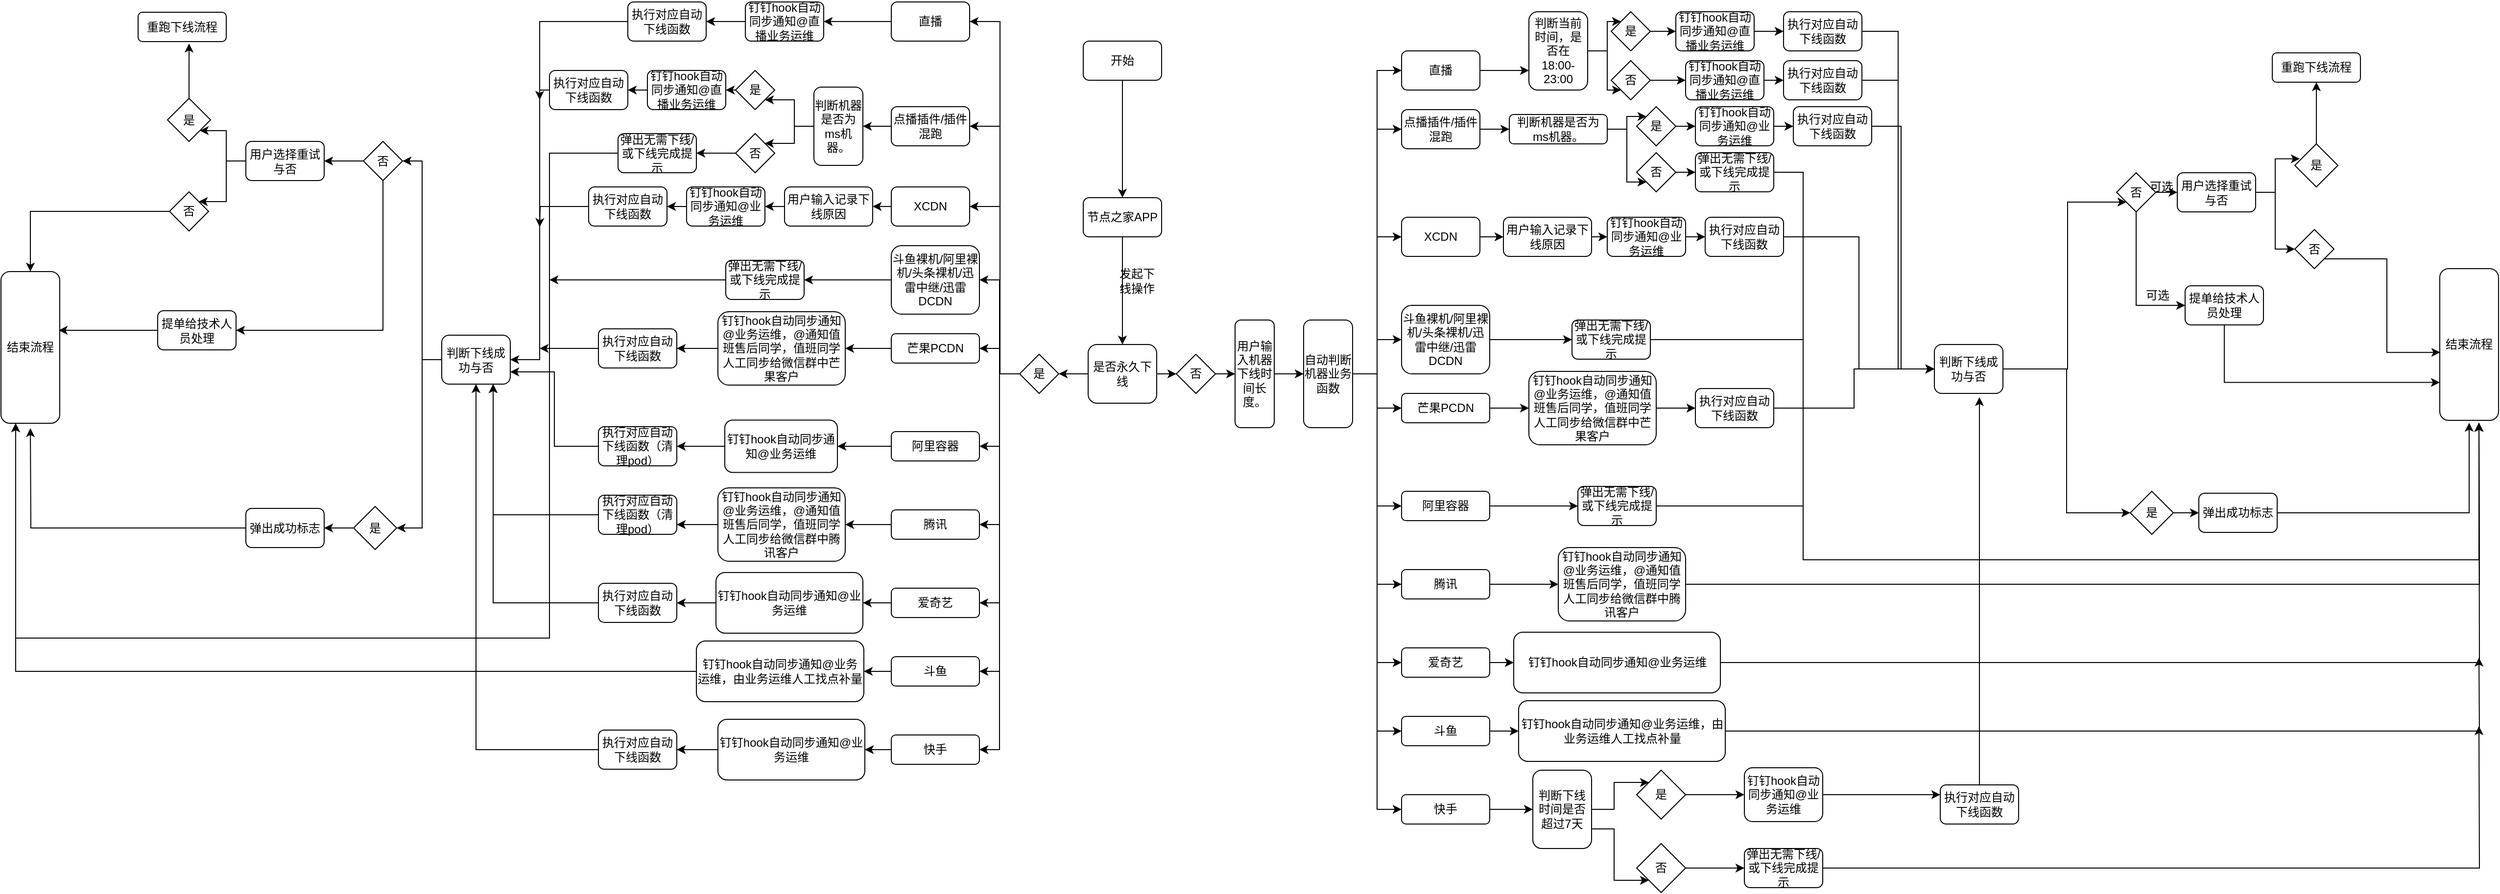 <mxfile version="13.10.2" type="github">
  <diagram id="o4ILtqaqwBwNtyN1XxlW" name="Page-1">
    <mxGraphModel dx="2531" dy="427" grid="1" gridSize="10" guides="1" tooltips="1" connect="1" arrows="1" fold="1" page="1" pageScale="1" pageWidth="827" pageHeight="1169" math="0" shadow="0">
      <root>
        <mxCell id="0" />
        <mxCell id="1" parent="0" />
        <mxCell id="B9CavGTyqqggNYc5hjXW-1" value="节点之家APP" style="rounded=1;whiteSpace=wrap;html=1;" vertex="1" parent="1">
          <mxGeometry x="-105" y="270" width="80" height="40" as="geometry" />
        </mxCell>
        <mxCell id="B9CavGTyqqggNYc5hjXW-24" style="edgeStyle=orthogonalEdgeStyle;rounded=0;orthogonalLoop=1;jettySize=auto;html=1;exitX=1;exitY=0.5;exitDx=0;exitDy=0;entryX=0;entryY=0.5;entryDx=0;entryDy=0;" edge="1" parent="1" source="B9CavGTyqqggNYc5hjXW-2" target="B9CavGTyqqggNYc5hjXW-7">
          <mxGeometry relative="1" as="geometry" />
        </mxCell>
        <mxCell id="B9CavGTyqqggNYc5hjXW-25" style="edgeStyle=orthogonalEdgeStyle;rounded=0;orthogonalLoop=1;jettySize=auto;html=1;exitX=1;exitY=0.5;exitDx=0;exitDy=0;entryX=0;entryY=0.5;entryDx=0;entryDy=0;" edge="1" parent="1" source="B9CavGTyqqggNYc5hjXW-2" target="B9CavGTyqqggNYc5hjXW-8">
          <mxGeometry relative="1" as="geometry" />
        </mxCell>
        <mxCell id="B9CavGTyqqggNYc5hjXW-26" style="edgeStyle=orthogonalEdgeStyle;rounded=0;orthogonalLoop=1;jettySize=auto;html=1;exitX=1;exitY=0.5;exitDx=0;exitDy=0;entryX=0;entryY=0.5;entryDx=0;entryDy=0;" edge="1" parent="1" source="B9CavGTyqqggNYc5hjXW-2" target="B9CavGTyqqggNYc5hjXW-10">
          <mxGeometry relative="1" as="geometry" />
        </mxCell>
        <mxCell id="B9CavGTyqqggNYc5hjXW-112" style="edgeStyle=orthogonalEdgeStyle;rounded=0;orthogonalLoop=1;jettySize=auto;html=1;exitX=1;exitY=0.5;exitDx=0;exitDy=0;entryX=0;entryY=0.5;entryDx=0;entryDy=0;" edge="1" parent="1" source="B9CavGTyqqggNYc5hjXW-2" target="B9CavGTyqqggNYc5hjXW-3">
          <mxGeometry relative="1" as="geometry" />
        </mxCell>
        <mxCell id="B9CavGTyqqggNYc5hjXW-122" style="edgeStyle=orthogonalEdgeStyle;rounded=0;orthogonalLoop=1;jettySize=auto;html=1;exitX=1;exitY=0.5;exitDx=0;exitDy=0;entryX=0;entryY=0.5;entryDx=0;entryDy=0;" edge="1" parent="1" source="B9CavGTyqqggNYc5hjXW-2" target="B9CavGTyqqggNYc5hjXW-117">
          <mxGeometry relative="1" as="geometry" />
        </mxCell>
        <mxCell id="B9CavGTyqqggNYc5hjXW-123" style="edgeStyle=orthogonalEdgeStyle;rounded=0;orthogonalLoop=1;jettySize=auto;html=1;exitX=1;exitY=0.5;exitDx=0;exitDy=0;entryX=0;entryY=0.5;entryDx=0;entryDy=0;" edge="1" parent="1" source="B9CavGTyqqggNYc5hjXW-2" target="B9CavGTyqqggNYc5hjXW-118">
          <mxGeometry relative="1" as="geometry" />
        </mxCell>
        <mxCell id="B9CavGTyqqggNYc5hjXW-124" style="edgeStyle=orthogonalEdgeStyle;rounded=0;orthogonalLoop=1;jettySize=auto;html=1;exitX=1;exitY=0.5;exitDx=0;exitDy=0;entryX=0;entryY=0.5;entryDx=0;entryDy=0;" edge="1" parent="1" source="B9CavGTyqqggNYc5hjXW-2" target="B9CavGTyqqggNYc5hjXW-119">
          <mxGeometry relative="1" as="geometry" />
        </mxCell>
        <mxCell id="B9CavGTyqqggNYc5hjXW-125" style="edgeStyle=orthogonalEdgeStyle;rounded=0;orthogonalLoop=1;jettySize=auto;html=1;exitX=1;exitY=0.5;exitDx=0;exitDy=0;entryX=0;entryY=0.5;entryDx=0;entryDy=0;" edge="1" parent="1" source="B9CavGTyqqggNYc5hjXW-2" target="B9CavGTyqqggNYc5hjXW-120">
          <mxGeometry relative="1" as="geometry" />
        </mxCell>
        <mxCell id="B9CavGTyqqggNYc5hjXW-126" style="edgeStyle=orthogonalEdgeStyle;rounded=0;orthogonalLoop=1;jettySize=auto;html=1;exitX=1;exitY=0.5;exitDx=0;exitDy=0;entryX=0;entryY=0.5;entryDx=0;entryDy=0;" edge="1" parent="1" source="B9CavGTyqqggNYc5hjXW-2" target="B9CavGTyqqggNYc5hjXW-121">
          <mxGeometry relative="1" as="geometry" />
        </mxCell>
        <mxCell id="B9CavGTyqqggNYc5hjXW-127" style="edgeStyle=orthogonalEdgeStyle;rounded=0;orthogonalLoop=1;jettySize=auto;html=1;exitX=1;exitY=0.5;exitDx=0;exitDy=0;entryX=0;entryY=0.5;entryDx=0;entryDy=0;" edge="1" parent="1" source="B9CavGTyqqggNYc5hjXW-2" target="B9CavGTyqqggNYc5hjXW-116">
          <mxGeometry relative="1" as="geometry" />
        </mxCell>
        <mxCell id="B9CavGTyqqggNYc5hjXW-2" value="自动判断机器业务函数" style="rounded=1;whiteSpace=wrap;html=1;" vertex="1" parent="1">
          <mxGeometry x="120" y="395" width="50" height="110" as="geometry" />
        </mxCell>
        <mxCell id="B9CavGTyqqggNYc5hjXW-111" style="edgeStyle=orthogonalEdgeStyle;rounded=0;orthogonalLoop=1;jettySize=auto;html=1;exitX=1;exitY=0.5;exitDx=0;exitDy=0;entryX=0;entryY=0.5;entryDx=0;entryDy=0;" edge="1" parent="1" source="B9CavGTyqqggNYc5hjXW-3" target="B9CavGTyqqggNYc5hjXW-39">
          <mxGeometry relative="1" as="geometry" />
        </mxCell>
        <mxCell id="B9CavGTyqqggNYc5hjXW-3" value="点播插件/插件混跑" style="rounded=1;whiteSpace=wrap;html=1;" vertex="1" parent="1">
          <mxGeometry x="220" y="180" width="80" height="40" as="geometry" />
        </mxCell>
        <mxCell id="B9CavGTyqqggNYc5hjXW-5" value="" style="endArrow=classic;html=1;exitX=0.5;exitY=1;exitDx=0;exitDy=0;entryX=0.5;entryY=0;entryDx=0;entryDy=0;" edge="1" parent="1" source="B9CavGTyqqggNYc5hjXW-1" target="B9CavGTyqqggNYc5hjXW-129">
          <mxGeometry width="50" height="50" relative="1" as="geometry">
            <mxPoint x="105" y="220" as="sourcePoint" />
            <mxPoint x="-65" y="430" as="targetPoint" />
          </mxGeometry>
        </mxCell>
        <mxCell id="B9CavGTyqqggNYc5hjXW-38" style="edgeStyle=orthogonalEdgeStyle;rounded=0;orthogonalLoop=1;jettySize=auto;html=1;exitX=1;exitY=0.5;exitDx=0;exitDy=0;entryX=0;entryY=0.75;entryDx=0;entryDy=0;" edge="1" parent="1" source="B9CavGTyqqggNYc5hjXW-7" target="B9CavGTyqqggNYc5hjXW-11">
          <mxGeometry relative="1" as="geometry" />
        </mxCell>
        <mxCell id="B9CavGTyqqggNYc5hjXW-7" value="直播" style="rounded=1;whiteSpace=wrap;html=1;" vertex="1" parent="1">
          <mxGeometry x="220" y="120" width="80" height="40" as="geometry" />
        </mxCell>
        <mxCell id="B9CavGTyqqggNYc5hjXW-153" style="edgeStyle=orthogonalEdgeStyle;rounded=0;orthogonalLoop=1;jettySize=auto;html=1;exitX=1;exitY=0.5;exitDx=0;exitDy=0;entryX=0;entryY=0.5;entryDx=0;entryDy=0;" edge="1" parent="1" source="B9CavGTyqqggNYc5hjXW-8" target="B9CavGTyqqggNYc5hjXW-152">
          <mxGeometry relative="1" as="geometry" />
        </mxCell>
        <mxCell id="B9CavGTyqqggNYc5hjXW-8" value="XCDN" style="rounded=1;whiteSpace=wrap;html=1;" vertex="1" parent="1">
          <mxGeometry x="220" y="290" width="80" height="40" as="geometry" />
        </mxCell>
        <mxCell id="B9CavGTyqqggNYc5hjXW-9" value="发起下线操作" style="text;html=1;strokeColor=none;fillColor=none;align=center;verticalAlign=middle;whiteSpace=wrap;rounded=0;" vertex="1" parent="1">
          <mxGeometry x="-70" y="330" width="40" height="50" as="geometry" />
        </mxCell>
        <mxCell id="B9CavGTyqqggNYc5hjXW-177" style="edgeStyle=orthogonalEdgeStyle;rounded=0;orthogonalLoop=1;jettySize=auto;html=1;exitX=1;exitY=0.5;exitDx=0;exitDy=0;entryX=0;entryY=0.5;entryDx=0;entryDy=0;" edge="1" parent="1" source="B9CavGTyqqggNYc5hjXW-10" target="B9CavGTyqqggNYc5hjXW-176">
          <mxGeometry relative="1" as="geometry" />
        </mxCell>
        <mxCell id="B9CavGTyqqggNYc5hjXW-10" value="斗鱼裸机/阿里裸机/头条裸机/迅雷中继/迅雷DCDN" style="rounded=1;whiteSpace=wrap;html=1;" vertex="1" parent="1">
          <mxGeometry x="220" y="380" width="90" height="70" as="geometry" />
        </mxCell>
        <mxCell id="B9CavGTyqqggNYc5hjXW-108" style="edgeStyle=orthogonalEdgeStyle;rounded=0;orthogonalLoop=1;jettySize=auto;html=1;exitX=1;exitY=0.5;exitDx=0;exitDy=0;entryX=0;entryY=0;entryDx=0;entryDy=0;" edge="1" parent="1" source="B9CavGTyqqggNYc5hjXW-11" target="B9CavGTyqqggNYc5hjXW-28">
          <mxGeometry relative="1" as="geometry" />
        </mxCell>
        <mxCell id="B9CavGTyqqggNYc5hjXW-109" style="edgeStyle=orthogonalEdgeStyle;rounded=0;orthogonalLoop=1;jettySize=auto;html=1;exitX=1;exitY=0.5;exitDx=0;exitDy=0;entryX=0;entryY=1;entryDx=0;entryDy=0;" edge="1" parent="1" source="B9CavGTyqqggNYc5hjXW-11" target="B9CavGTyqqggNYc5hjXW-29">
          <mxGeometry relative="1" as="geometry" />
        </mxCell>
        <mxCell id="B9CavGTyqqggNYc5hjXW-11" value="判断当前时间，是否在18:00-23:00" style="rounded=1;whiteSpace=wrap;html=1;" vertex="1" parent="1">
          <mxGeometry x="350" y="80" width="60" height="80" as="geometry" />
        </mxCell>
        <mxCell id="B9CavGTyqqggNYc5hjXW-19" style="edgeStyle=orthogonalEdgeStyle;rounded=0;orthogonalLoop=1;jettySize=auto;html=1;exitX=1;exitY=0.5;exitDx=0;exitDy=0;entryX=0;entryY=0.5;entryDx=0;entryDy=0;" edge="1" parent="1" source="B9CavGTyqqggNYc5hjXW-22" target="B9CavGTyqqggNYc5hjXW-17">
          <mxGeometry relative="1" as="geometry" />
        </mxCell>
        <mxCell id="B9CavGTyqqggNYc5hjXW-106" style="edgeStyle=orthogonalEdgeStyle;rounded=0;orthogonalLoop=1;jettySize=auto;html=1;exitX=1;exitY=0.5;exitDx=0;exitDy=0;entryX=0;entryY=0.5;entryDx=0;entryDy=0;" edge="1" parent="1" source="B9CavGTyqqggNYc5hjXW-16" target="B9CavGTyqqggNYc5hjXW-66">
          <mxGeometry relative="1" as="geometry" />
        </mxCell>
        <mxCell id="B9CavGTyqqggNYc5hjXW-16" value="执行对应自动下线函数&lt;span style=&quot;color: rgba(0 , 0 , 0 , 0) ; font-family: monospace ; font-size: 0px&quot;&gt;%3CmxGraphModel%3E%3Croot%3E%3CmxCell%20id%3D%220%22%2F%3E%3CmxCell%20id%3D%221%22%20parent%3D%220%22%2F%3E%3CmxCell%20id%3D%222%22%20value%3D%22%E5%88%A4%E6%96%AD%E5%BD%93%E5%89%8D%E6%97%B6%E9%97%B4%EF%BC%8C%E9%9D%9E18%3A00-23%3A00%22%20style%3D%22rounded%3D1%3BwhiteSpace%3Dwrap%3Bhtml%3D1%3B%22%20vertex%3D%221%22%20parent%3D%221%22%3E%3CmxGeometry%20x%3D%22350%22%20y%3D%2290%22%20width%3D%2280%22%20height%3D%2240%22%20as%3D%22geometry%22%2F%3E%3C%2FmxCell%3E%3C%2Froot%3E%3C%2FmxGraphModel%3E&lt;/span&gt;" style="rounded=1;whiteSpace=wrap;html=1;" vertex="1" parent="1">
          <mxGeometry x="610" y="80" width="80" height="40" as="geometry" />
        </mxCell>
        <mxCell id="B9CavGTyqqggNYc5hjXW-107" style="edgeStyle=orthogonalEdgeStyle;rounded=0;orthogonalLoop=1;jettySize=auto;html=1;exitX=1;exitY=0.5;exitDx=0;exitDy=0;entryX=0;entryY=0.5;entryDx=0;entryDy=0;" edge="1" parent="1" source="B9CavGTyqqggNYc5hjXW-17" target="B9CavGTyqqggNYc5hjXW-66">
          <mxGeometry relative="1" as="geometry" />
        </mxCell>
        <mxCell id="B9CavGTyqqggNYc5hjXW-17" value="执行对应自动下线函数&lt;span style=&quot;color: rgba(0 , 0 , 0 , 0) ; font-family: monospace ; font-size: 0px&quot;&gt;%3CmxGraphModel%3E%3Croot%3E%3CmxCell%20id%3D%220%22%2F%3E%3CmxCell%20id%3D%221%22%20parent%3D%220%22%2F%3E%3CmxCell%20id%3D%222%22%20value%3D%22%E5%88%A4%E6%96%AD%E5%BD%93%E5%89%8D%E6%97%B6%E9%97%B4%EF%BC%8C%E9%9D%9E18%3A00-23%3A00%22%20style%3D%22rounded%3D1%3BwhiteSpace%3Dwrap%3Bhtml%3D1%3B%22%20vertex%3D%221%22%20parent%3D%221%22%3E%3CmxGeometry%20x%3D%22350%22%20y%3D%2290%22%20width%3D%2280%22%20height%3D%2240%22%20as%3D%22geometry%22%2F%3E%3C%2FmxCell%3E%3C%2Froot%3E%3C%2FmxGraphModel%3E&lt;/span&gt;" style="rounded=1;whiteSpace=wrap;html=1;" vertex="1" parent="1">
          <mxGeometry x="610" y="130" width="80" height="40" as="geometry" />
        </mxCell>
        <mxCell id="B9CavGTyqqggNYc5hjXW-31" style="edgeStyle=orthogonalEdgeStyle;rounded=0;orthogonalLoop=1;jettySize=auto;html=1;exitX=1;exitY=0.5;exitDx=0;exitDy=0;entryX=0;entryY=0.5;entryDx=0;entryDy=0;" edge="1" parent="1" source="B9CavGTyqqggNYc5hjXW-21" target="B9CavGTyqqggNYc5hjXW-16">
          <mxGeometry relative="1" as="geometry" />
        </mxCell>
        <mxCell id="B9CavGTyqqggNYc5hjXW-21" value="钉钉hook自动同步通知@直播业务运维" style="rounded=1;whiteSpace=wrap;html=1;" vertex="1" parent="1">
          <mxGeometry x="500" y="80" width="80" height="40" as="geometry" />
        </mxCell>
        <mxCell id="B9CavGTyqqggNYc5hjXW-22" value="钉钉hook自动同步通知@直播业务运维" style="rounded=1;whiteSpace=wrap;html=1;" vertex="1" parent="1">
          <mxGeometry x="510" y="130" width="80" height="40" as="geometry" />
        </mxCell>
        <mxCell id="B9CavGTyqqggNYc5hjXW-30" style="edgeStyle=orthogonalEdgeStyle;rounded=0;orthogonalLoop=1;jettySize=auto;html=1;exitX=1;exitY=0.5;exitDx=0;exitDy=0;entryX=0;entryY=0.5;entryDx=0;entryDy=0;" edge="1" parent="1" source="B9CavGTyqqggNYc5hjXW-28" target="B9CavGTyqqggNYc5hjXW-21">
          <mxGeometry relative="1" as="geometry" />
        </mxCell>
        <mxCell id="B9CavGTyqqggNYc5hjXW-28" value="是" style="rhombus;whiteSpace=wrap;html=1;" vertex="1" parent="1">
          <mxGeometry x="434" y="80" width="40" height="40" as="geometry" />
        </mxCell>
        <mxCell id="B9CavGTyqqggNYc5hjXW-32" style="edgeStyle=orthogonalEdgeStyle;rounded=0;orthogonalLoop=1;jettySize=auto;html=1;exitX=1;exitY=0.5;exitDx=0;exitDy=0;entryX=0;entryY=0.5;entryDx=0;entryDy=0;" edge="1" parent="1" source="B9CavGTyqqggNYc5hjXW-29" target="B9CavGTyqqggNYc5hjXW-22">
          <mxGeometry relative="1" as="geometry" />
        </mxCell>
        <mxCell id="B9CavGTyqqggNYc5hjXW-29" value="否" style="rhombus;whiteSpace=wrap;html=1;" vertex="1" parent="1">
          <mxGeometry x="434" y="130" width="40" height="40" as="geometry" />
        </mxCell>
        <mxCell id="B9CavGTyqqggNYc5hjXW-113" style="edgeStyle=orthogonalEdgeStyle;rounded=0;orthogonalLoop=1;jettySize=auto;html=1;exitX=1;exitY=0.5;exitDx=0;exitDy=0;entryX=0;entryY=0;entryDx=0;entryDy=0;" edge="1" parent="1" source="B9CavGTyqqggNYc5hjXW-39" target="B9CavGTyqqggNYc5hjXW-40">
          <mxGeometry relative="1" as="geometry" />
        </mxCell>
        <mxCell id="B9CavGTyqqggNYc5hjXW-115" style="edgeStyle=orthogonalEdgeStyle;rounded=0;orthogonalLoop=1;jettySize=auto;html=1;exitX=1;exitY=0.5;exitDx=0;exitDy=0;entryX=0;entryY=1;entryDx=0;entryDy=0;" edge="1" parent="1" source="B9CavGTyqqggNYc5hjXW-39" target="B9CavGTyqqggNYc5hjXW-41">
          <mxGeometry relative="1" as="geometry">
            <Array as="points">
              <mxPoint x="450" y="200" />
              <mxPoint x="450" y="254" />
            </Array>
          </mxGeometry>
        </mxCell>
        <mxCell id="B9CavGTyqqggNYc5hjXW-39" value="判断机器是否为ms机器。" style="rounded=1;whiteSpace=wrap;html=1;" vertex="1" parent="1">
          <mxGeometry x="330" y="185" width="100" height="30" as="geometry" />
        </mxCell>
        <mxCell id="B9CavGTyqqggNYc5hjXW-154" style="edgeStyle=orthogonalEdgeStyle;rounded=0;orthogonalLoop=1;jettySize=auto;html=1;exitX=1;exitY=0.5;exitDx=0;exitDy=0;entryX=0;entryY=0.5;entryDx=0;entryDy=0;" edge="1" parent="1" source="B9CavGTyqqggNYc5hjXW-40" target="B9CavGTyqqggNYc5hjXW-110">
          <mxGeometry relative="1" as="geometry" />
        </mxCell>
        <mxCell id="B9CavGTyqqggNYc5hjXW-40" value="是" style="rhombus;whiteSpace=wrap;html=1;" vertex="1" parent="1">
          <mxGeometry x="460" y="177" width="40" height="40" as="geometry" />
        </mxCell>
        <mxCell id="B9CavGTyqqggNYc5hjXW-41" value="否" style="rhombus;whiteSpace=wrap;html=1;" vertex="1" parent="1">
          <mxGeometry x="460" y="224" width="40" height="40" as="geometry" />
        </mxCell>
        <mxCell id="B9CavGTyqqggNYc5hjXW-93" style="edgeStyle=orthogonalEdgeStyle;rounded=0;orthogonalLoop=1;jettySize=auto;html=1;exitX=1;exitY=0.5;exitDx=0;exitDy=0;entryX=0;entryY=0.5;entryDx=0;entryDy=0;" edge="1" parent="1" source="B9CavGTyqqggNYc5hjXW-55" target="B9CavGTyqqggNYc5hjXW-60">
          <mxGeometry relative="1" as="geometry" />
        </mxCell>
        <mxCell id="B9CavGTyqqggNYc5hjXW-55" value="是" style="rhombus;whiteSpace=wrap;html=1;" vertex="1" parent="1">
          <mxGeometry x="964" y="570" width="44" height="44" as="geometry" />
        </mxCell>
        <mxCell id="B9CavGTyqqggNYc5hjXW-85" style="edgeStyle=orthogonalEdgeStyle;rounded=0;orthogonalLoop=1;jettySize=auto;html=1;exitX=1;exitY=0.5;exitDx=0;exitDy=0;entryX=0;entryY=0.5;entryDx=0;entryDy=0;" edge="1" parent="1" target="B9CavGTyqqggNYc5hjXW-62">
          <mxGeometry relative="1" as="geometry">
            <mxPoint x="986" y="264.5" as="sourcePoint" />
          </mxGeometry>
        </mxCell>
        <mxCell id="B9CavGTyqqggNYc5hjXW-88" style="edgeStyle=orthogonalEdgeStyle;rounded=0;orthogonalLoop=1;jettySize=auto;html=1;exitX=0.5;exitY=1;exitDx=0;exitDy=0;entryX=0;entryY=0.5;entryDx=0;entryDy=0;" edge="1" parent="1" source="B9CavGTyqqggNYc5hjXW-56" target="B9CavGTyqqggNYc5hjXW-63">
          <mxGeometry relative="1" as="geometry" />
        </mxCell>
        <mxCell id="B9CavGTyqqggNYc5hjXW-56" value="否" style="rhombus;whiteSpace=wrap;html=1;" vertex="1" parent="1">
          <mxGeometry x="950" y="244.5" width="40" height="40" as="geometry" />
        </mxCell>
        <mxCell id="B9CavGTyqqggNYc5hjXW-167" style="edgeStyle=orthogonalEdgeStyle;rounded=0;orthogonalLoop=1;jettySize=auto;html=1;exitX=1;exitY=0.5;exitDx=0;exitDy=0;" edge="1" parent="1" source="B9CavGTyqqggNYc5hjXW-60">
          <mxGeometry relative="1" as="geometry">
            <mxPoint x="1310" y="500" as="targetPoint" />
            <Array as="points">
              <mxPoint x="1310" y="592" />
            </Array>
          </mxGeometry>
        </mxCell>
        <mxCell id="B9CavGTyqqggNYc5hjXW-60" value="弹出成功标志" style="rounded=1;whiteSpace=wrap;html=1;" vertex="1" parent="1">
          <mxGeometry x="1034" y="572" width="80" height="40" as="geometry" />
        </mxCell>
        <mxCell id="B9CavGTyqqggNYc5hjXW-97" style="edgeStyle=orthogonalEdgeStyle;rounded=0;orthogonalLoop=1;jettySize=auto;html=1;exitX=1;exitY=0.5;exitDx=0;exitDy=0;entryX=0;entryY=0.5;entryDx=0;entryDy=0;" edge="1" parent="1" source="B9CavGTyqqggNYc5hjXW-62" target="B9CavGTyqqggNYc5hjXW-71">
          <mxGeometry relative="1" as="geometry" />
        </mxCell>
        <mxCell id="B9CavGTyqqggNYc5hjXW-99" style="edgeStyle=orthogonalEdgeStyle;rounded=0;orthogonalLoop=1;jettySize=auto;html=1;exitX=1;exitY=0.5;exitDx=0;exitDy=0;entryX=0.114;entryY=0.347;entryDx=0;entryDy=0;entryPerimeter=0;" edge="1" parent="1" source="B9CavGTyqqggNYc5hjXW-62" target="B9CavGTyqqggNYc5hjXW-70">
          <mxGeometry relative="1" as="geometry">
            <mxPoint x="1132" y="306.5" as="targetPoint" />
          </mxGeometry>
        </mxCell>
        <mxCell id="B9CavGTyqqggNYc5hjXW-62" value="用户选择重试与否" style="rounded=1;whiteSpace=wrap;html=1;" vertex="1" parent="1">
          <mxGeometry x="1012" y="244.5" width="80" height="40" as="geometry" />
        </mxCell>
        <mxCell id="B9CavGTyqqggNYc5hjXW-168" style="edgeStyle=orthogonalEdgeStyle;rounded=0;orthogonalLoop=1;jettySize=auto;html=1;exitX=0.5;exitY=1;exitDx=0;exitDy=0;entryX=0;entryY=0.75;entryDx=0;entryDy=0;" edge="1" parent="1" source="B9CavGTyqqggNYc5hjXW-63" target="B9CavGTyqqggNYc5hjXW-67">
          <mxGeometry relative="1" as="geometry" />
        </mxCell>
        <mxCell id="B9CavGTyqqggNYc5hjXW-63" value="提单给技术人员处理" style="rounded=1;whiteSpace=wrap;html=1;" vertex="1" parent="1">
          <mxGeometry x="1020" y="360" width="80" height="40" as="geometry" />
        </mxCell>
        <mxCell id="B9CavGTyqqggNYc5hjXW-100" style="edgeStyle=orthogonalEdgeStyle;rounded=0;orthogonalLoop=1;jettySize=auto;html=1;exitX=1;exitY=0.5;exitDx=0;exitDy=0;entryX=0;entryY=0.5;entryDx=0;entryDy=0;" edge="1" parent="1" source="B9CavGTyqqggNYc5hjXW-66" target="B9CavGTyqqggNYc5hjXW-55">
          <mxGeometry relative="1" as="geometry" />
        </mxCell>
        <mxCell id="B9CavGTyqqggNYc5hjXW-102" style="edgeStyle=orthogonalEdgeStyle;rounded=0;orthogonalLoop=1;jettySize=auto;html=1;exitX=1;exitY=0.5;exitDx=0;exitDy=0;entryX=0;entryY=1;entryDx=0;entryDy=0;" edge="1" parent="1" source="B9CavGTyqqggNYc5hjXW-66" target="B9CavGTyqqggNYc5hjXW-56">
          <mxGeometry relative="1" as="geometry">
            <Array as="points">
              <mxPoint x="900" y="445" />
              <mxPoint x="900" y="275" />
            </Array>
          </mxGeometry>
        </mxCell>
        <mxCell id="B9CavGTyqqggNYc5hjXW-66" value="&lt;span&gt;判断下线成功与否&lt;/span&gt;" style="rounded=1;whiteSpace=wrap;html=1;" vertex="1" parent="1">
          <mxGeometry x="764" y="420" width="70" height="50" as="geometry" />
        </mxCell>
        <mxCell id="B9CavGTyqqggNYc5hjXW-67" value="结束流程" style="rounded=1;whiteSpace=wrap;html=1;" vertex="1" parent="1">
          <mxGeometry x="1280" y="342.5" width="60" height="155" as="geometry" />
        </mxCell>
        <mxCell id="B9CavGTyqqggNYc5hjXW-234" style="edgeStyle=orthogonalEdgeStyle;rounded=0;orthogonalLoop=1;jettySize=auto;html=1;exitX=0.5;exitY=0;exitDx=0;exitDy=0;entryX=0.5;entryY=1;entryDx=0;entryDy=0;" edge="1" parent="1" source="B9CavGTyqqggNYc5hjXW-70" target="B9CavGTyqqggNYc5hjXW-233">
          <mxGeometry relative="1" as="geometry" />
        </mxCell>
        <mxCell id="B9CavGTyqqggNYc5hjXW-70" value="是" style="rhombus;whiteSpace=wrap;html=1;" vertex="1" parent="1">
          <mxGeometry x="1132" y="215" width="44" height="44" as="geometry" />
        </mxCell>
        <mxCell id="B9CavGTyqqggNYc5hjXW-164" style="edgeStyle=orthogonalEdgeStyle;rounded=0;orthogonalLoop=1;jettySize=auto;html=1;exitX=1;exitY=1;exitDx=0;exitDy=0;entryX=0.008;entryY=0.552;entryDx=0;entryDy=0;entryPerimeter=0;" edge="1" parent="1" source="B9CavGTyqqggNYc5hjXW-71" target="B9CavGTyqqggNYc5hjXW-67">
          <mxGeometry relative="1" as="geometry" />
        </mxCell>
        <mxCell id="B9CavGTyqqggNYc5hjXW-71" value="否" style="rhombus;whiteSpace=wrap;html=1;" vertex="1" parent="1">
          <mxGeometry x="1132" y="302.5" width="40" height="40" as="geometry" />
        </mxCell>
        <mxCell id="B9CavGTyqqggNYc5hjXW-89" value="可选" style="text;html=1;strokeColor=none;fillColor=none;align=center;verticalAlign=middle;whiteSpace=wrap;rounded=0;" vertex="1" parent="1">
          <mxGeometry x="976" y="248.5" width="40" height="20" as="geometry" />
        </mxCell>
        <mxCell id="B9CavGTyqqggNYc5hjXW-90" value="可选" style="text;html=1;strokeColor=none;fillColor=none;align=center;verticalAlign=middle;whiteSpace=wrap;rounded=0;" vertex="1" parent="1">
          <mxGeometry x="972" y="360" width="40" height="20" as="geometry" />
        </mxCell>
        <mxCell id="B9CavGTyqqggNYc5hjXW-158" style="edgeStyle=orthogonalEdgeStyle;rounded=0;orthogonalLoop=1;jettySize=auto;html=1;exitX=1;exitY=0.5;exitDx=0;exitDy=0;entryX=0;entryY=0.5;entryDx=0;entryDy=0;" edge="1" parent="1" source="B9CavGTyqqggNYc5hjXW-110" target="B9CavGTyqqggNYc5hjXW-155">
          <mxGeometry relative="1" as="geometry" />
        </mxCell>
        <mxCell id="B9CavGTyqqggNYc5hjXW-110" value="钉钉hook自动同步通知@业务运维" style="rounded=1;whiteSpace=wrap;html=1;" vertex="1" parent="1">
          <mxGeometry x="520" y="177" width="80" height="40" as="geometry" />
        </mxCell>
        <mxCell id="B9CavGTyqqggNYc5hjXW-181" style="edgeStyle=orthogonalEdgeStyle;rounded=0;orthogonalLoop=1;jettySize=auto;html=1;exitX=1;exitY=0.5;exitDx=0;exitDy=0;entryX=0;entryY=0.5;entryDx=0;entryDy=0;" edge="1" parent="1" source="B9CavGTyqqggNYc5hjXW-116" target="B9CavGTyqqggNYc5hjXW-179">
          <mxGeometry relative="1" as="geometry" />
        </mxCell>
        <mxCell id="B9CavGTyqqggNYc5hjXW-116" value="芒果PCDN" style="rounded=1;whiteSpace=wrap;html=1;" vertex="1" parent="1">
          <mxGeometry x="220" y="470" width="90" height="30" as="geometry" />
        </mxCell>
        <mxCell id="B9CavGTyqqggNYc5hjXW-190" style="edgeStyle=orthogonalEdgeStyle;rounded=0;orthogonalLoop=1;jettySize=auto;html=1;exitX=1;exitY=0.5;exitDx=0;exitDy=0;entryX=0;entryY=0.5;entryDx=0;entryDy=0;" edge="1" parent="1" source="B9CavGTyqqggNYc5hjXW-117" target="B9CavGTyqqggNYc5hjXW-188">
          <mxGeometry relative="1" as="geometry" />
        </mxCell>
        <mxCell id="B9CavGTyqqggNYc5hjXW-117" value="阿里容器" style="rounded=1;whiteSpace=wrap;html=1;" vertex="1" parent="1">
          <mxGeometry x="220" y="570" width="90" height="30" as="geometry" />
        </mxCell>
        <mxCell id="B9CavGTyqqggNYc5hjXW-193" style="edgeStyle=orthogonalEdgeStyle;rounded=0;orthogonalLoop=1;jettySize=auto;html=1;exitX=1;exitY=0.5;exitDx=0;exitDy=0;entryX=0;entryY=0.5;entryDx=0;entryDy=0;" edge="1" parent="1" source="B9CavGTyqqggNYc5hjXW-118" target="B9CavGTyqqggNYc5hjXW-192">
          <mxGeometry relative="1" as="geometry" />
        </mxCell>
        <mxCell id="B9CavGTyqqggNYc5hjXW-118" value="腾讯" style="rounded=1;whiteSpace=wrap;html=1;" vertex="1" parent="1">
          <mxGeometry x="220" y="650" width="90" height="30" as="geometry" />
        </mxCell>
        <mxCell id="B9CavGTyqqggNYc5hjXW-196" style="edgeStyle=orthogonalEdgeStyle;rounded=0;orthogonalLoop=1;jettySize=auto;html=1;exitX=1;exitY=0.5;exitDx=0;exitDy=0;" edge="1" parent="1" source="B9CavGTyqqggNYc5hjXW-119" target="B9CavGTyqqggNYc5hjXW-195">
          <mxGeometry relative="1" as="geometry" />
        </mxCell>
        <mxCell id="B9CavGTyqqggNYc5hjXW-119" value="爱奇艺" style="rounded=1;whiteSpace=wrap;html=1;" vertex="1" parent="1">
          <mxGeometry x="220" y="730" width="90" height="30" as="geometry" />
        </mxCell>
        <mxCell id="B9CavGTyqqggNYc5hjXW-199" style="edgeStyle=orthogonalEdgeStyle;rounded=0;orthogonalLoop=1;jettySize=auto;html=1;exitX=1;exitY=0.5;exitDx=0;exitDy=0;entryX=0;entryY=0.5;entryDx=0;entryDy=0;" edge="1" parent="1" source="B9CavGTyqqggNYc5hjXW-120" target="B9CavGTyqqggNYc5hjXW-198">
          <mxGeometry relative="1" as="geometry" />
        </mxCell>
        <mxCell id="B9CavGTyqqggNYc5hjXW-120" value="斗鱼" style="rounded=1;whiteSpace=wrap;html=1;" vertex="1" parent="1">
          <mxGeometry x="220" y="800" width="90" height="30" as="geometry" />
        </mxCell>
        <mxCell id="B9CavGTyqqggNYc5hjXW-206" style="edgeStyle=orthogonalEdgeStyle;rounded=0;orthogonalLoop=1;jettySize=auto;html=1;exitX=1;exitY=0.5;exitDx=0;exitDy=0;entryX=0;entryY=0.5;entryDx=0;entryDy=0;" edge="1" parent="1" source="B9CavGTyqqggNYc5hjXW-121" target="B9CavGTyqqggNYc5hjXW-201">
          <mxGeometry relative="1" as="geometry" />
        </mxCell>
        <mxCell id="B9CavGTyqqggNYc5hjXW-121" value="快手" style="rounded=1;whiteSpace=wrap;html=1;" vertex="1" parent="1">
          <mxGeometry x="220" y="880" width="90" height="30" as="geometry" />
        </mxCell>
        <mxCell id="B9CavGTyqqggNYc5hjXW-131" style="edgeStyle=orthogonalEdgeStyle;rounded=0;orthogonalLoop=1;jettySize=auto;html=1;exitX=1;exitY=0.5;exitDx=0;exitDy=0;" edge="1" parent="1" source="B9CavGTyqqggNYc5hjXW-202" target="B9CavGTyqqggNYc5hjXW-2">
          <mxGeometry relative="1" as="geometry" />
        </mxCell>
        <mxCell id="B9CavGTyqqggNYc5hjXW-128" value="否" style="rhombus;whiteSpace=wrap;html=1;" vertex="1" parent="1">
          <mxGeometry x="-10" y="430" width="40" height="40" as="geometry" />
        </mxCell>
        <mxCell id="B9CavGTyqqggNYc5hjXW-130" style="edgeStyle=orthogonalEdgeStyle;rounded=0;orthogonalLoop=1;jettySize=auto;html=1;exitX=1;exitY=0.5;exitDx=0;exitDy=0;entryX=0;entryY=0.5;entryDx=0;entryDy=0;" edge="1" parent="1" source="B9CavGTyqqggNYc5hjXW-129" target="B9CavGTyqqggNYc5hjXW-128">
          <mxGeometry relative="1" as="geometry" />
        </mxCell>
        <mxCell id="B9CavGTyqqggNYc5hjXW-133" style="edgeStyle=orthogonalEdgeStyle;rounded=0;orthogonalLoop=1;jettySize=auto;html=1;exitX=0;exitY=0.5;exitDx=0;exitDy=0;entryX=1;entryY=0.5;entryDx=0;entryDy=0;" edge="1" parent="1" source="B9CavGTyqqggNYc5hjXW-129" target="B9CavGTyqqggNYc5hjXW-132">
          <mxGeometry relative="1" as="geometry" />
        </mxCell>
        <mxCell id="B9CavGTyqqggNYc5hjXW-129" value="是否永久下线" style="rounded=1;whiteSpace=wrap;html=1;" vertex="1" parent="1">
          <mxGeometry x="-100" y="420" width="70" height="60" as="geometry" />
        </mxCell>
        <mxCell id="B9CavGTyqqggNYc5hjXW-144" style="edgeStyle=orthogonalEdgeStyle;rounded=0;orthogonalLoop=1;jettySize=auto;html=1;exitX=0;exitY=0.5;exitDx=0;exitDy=0;entryX=1;entryY=0.5;entryDx=0;entryDy=0;" edge="1" parent="1" source="B9CavGTyqqggNYc5hjXW-132" target="B9CavGTyqqggNYc5hjXW-139">
          <mxGeometry relative="1" as="geometry" />
        </mxCell>
        <mxCell id="B9CavGTyqqggNYc5hjXW-145" style="edgeStyle=orthogonalEdgeStyle;rounded=0;orthogonalLoop=1;jettySize=auto;html=1;exitX=0;exitY=0.5;exitDx=0;exitDy=0;entryX=1;entryY=0.5;entryDx=0;entryDy=0;" edge="1" parent="1" source="B9CavGTyqqggNYc5hjXW-132" target="B9CavGTyqqggNYc5hjXW-140">
          <mxGeometry relative="1" as="geometry" />
        </mxCell>
        <mxCell id="B9CavGTyqqggNYc5hjXW-146" style="edgeStyle=orthogonalEdgeStyle;rounded=0;orthogonalLoop=1;jettySize=auto;html=1;exitX=0;exitY=0.5;exitDx=0;exitDy=0;entryX=1;entryY=0.5;entryDx=0;entryDy=0;" edge="1" parent="1" source="B9CavGTyqqggNYc5hjXW-132" target="B9CavGTyqqggNYc5hjXW-141">
          <mxGeometry relative="1" as="geometry" />
        </mxCell>
        <mxCell id="B9CavGTyqqggNYc5hjXW-147" style="edgeStyle=orthogonalEdgeStyle;rounded=0;orthogonalLoop=1;jettySize=auto;html=1;exitX=0;exitY=0.5;exitDx=0;exitDy=0;entryX=1;entryY=0.5;entryDx=0;entryDy=0;" edge="1" parent="1" source="B9CavGTyqqggNYc5hjXW-132" target="B9CavGTyqqggNYc5hjXW-142">
          <mxGeometry relative="1" as="geometry" />
        </mxCell>
        <mxCell id="B9CavGTyqqggNYc5hjXW-148" style="edgeStyle=orthogonalEdgeStyle;rounded=0;orthogonalLoop=1;jettySize=auto;html=1;exitX=0;exitY=0.5;exitDx=0;exitDy=0;entryX=1;entryY=0.5;entryDx=0;entryDy=0;" edge="1" parent="1" source="B9CavGTyqqggNYc5hjXW-132" target="B9CavGTyqqggNYc5hjXW-143">
          <mxGeometry relative="1" as="geometry" />
        </mxCell>
        <mxCell id="B9CavGTyqqggNYc5hjXW-218" style="edgeStyle=orthogonalEdgeStyle;rounded=0;orthogonalLoop=1;jettySize=auto;html=1;exitX=0;exitY=0.5;exitDx=0;exitDy=0;entryX=1;entryY=0.5;entryDx=0;entryDy=0;" edge="1" parent="1" source="B9CavGTyqqggNYc5hjXW-132" target="B9CavGTyqqggNYc5hjXW-138">
          <mxGeometry relative="1" as="geometry" />
        </mxCell>
        <mxCell id="B9CavGTyqqggNYc5hjXW-219" style="edgeStyle=orthogonalEdgeStyle;rounded=0;orthogonalLoop=1;jettySize=auto;html=1;exitX=0;exitY=0.5;exitDx=0;exitDy=0;entryX=1;entryY=0.5;entryDx=0;entryDy=0;" edge="1" parent="1" source="B9CavGTyqqggNYc5hjXW-132" target="B9CavGTyqqggNYc5hjXW-137">
          <mxGeometry relative="1" as="geometry" />
        </mxCell>
        <mxCell id="B9CavGTyqqggNYc5hjXW-220" style="edgeStyle=orthogonalEdgeStyle;rounded=0;orthogonalLoop=1;jettySize=auto;html=1;exitX=0;exitY=0.5;exitDx=0;exitDy=0;entryX=1;entryY=0.5;entryDx=0;entryDy=0;" edge="1" parent="1" source="B9CavGTyqqggNYc5hjXW-132" target="B9CavGTyqqggNYc5hjXW-136">
          <mxGeometry relative="1" as="geometry">
            <Array as="points">
              <mxPoint x="-190" y="450" />
              <mxPoint x="-190" y="279" />
            </Array>
          </mxGeometry>
        </mxCell>
        <mxCell id="B9CavGTyqqggNYc5hjXW-221" style="edgeStyle=orthogonalEdgeStyle;rounded=0;orthogonalLoop=1;jettySize=auto;html=1;exitX=0;exitY=0.5;exitDx=0;exitDy=0;entryX=1;entryY=0.5;entryDx=0;entryDy=0;" edge="1" parent="1" source="B9CavGTyqqggNYc5hjXW-132" target="B9CavGTyqqggNYc5hjXW-134">
          <mxGeometry relative="1" as="geometry">
            <Array as="points">
              <mxPoint x="-190" y="450" />
              <mxPoint x="-190" y="197" />
            </Array>
          </mxGeometry>
        </mxCell>
        <mxCell id="B9CavGTyqqggNYc5hjXW-222" style="edgeStyle=orthogonalEdgeStyle;rounded=0;orthogonalLoop=1;jettySize=auto;html=1;exitX=0;exitY=0.5;exitDx=0;exitDy=0;entryX=1;entryY=0.5;entryDx=0;entryDy=0;" edge="1" parent="1" source="B9CavGTyqqggNYc5hjXW-132" target="B9CavGTyqqggNYc5hjXW-135">
          <mxGeometry relative="1" as="geometry">
            <Array as="points">
              <mxPoint x="-190" y="450" />
              <mxPoint x="-190" y="90" />
            </Array>
          </mxGeometry>
        </mxCell>
        <mxCell id="B9CavGTyqqggNYc5hjXW-132" value="是" style="rhombus;whiteSpace=wrap;html=1;" vertex="1" parent="1">
          <mxGeometry x="-170" y="430" width="40" height="40" as="geometry" />
        </mxCell>
        <mxCell id="B9CavGTyqqggNYc5hjXW-259" style="edgeStyle=orthogonalEdgeStyle;rounded=0;orthogonalLoop=1;jettySize=auto;html=1;exitX=0;exitY=0.5;exitDx=0;exitDy=0;entryX=1;entryY=0.5;entryDx=0;entryDy=0;" edge="1" parent="1" source="B9CavGTyqqggNYc5hjXW-134" target="B9CavGTyqqggNYc5hjXW-258">
          <mxGeometry relative="1" as="geometry" />
        </mxCell>
        <mxCell id="B9CavGTyqqggNYc5hjXW-134" value="点播插件/插件混跑" style="rounded=1;whiteSpace=wrap;html=1;" vertex="1" parent="1">
          <mxGeometry x="-301" y="177" width="80" height="40" as="geometry" />
        </mxCell>
        <mxCell id="B9CavGTyqqggNYc5hjXW-243" style="edgeStyle=orthogonalEdgeStyle;rounded=0;orthogonalLoop=1;jettySize=auto;html=1;exitX=0;exitY=0.5;exitDx=0;exitDy=0;entryX=1;entryY=0.5;entryDx=0;entryDy=0;" edge="1" parent="1" source="B9CavGTyqqggNYc5hjXW-135" target="B9CavGTyqqggNYc5hjXW-223">
          <mxGeometry relative="1" as="geometry" />
        </mxCell>
        <mxCell id="B9CavGTyqqggNYc5hjXW-135" value="直播" style="rounded=1;whiteSpace=wrap;html=1;" vertex="1" parent="1">
          <mxGeometry x="-301" y="70" width="80" height="40" as="geometry" />
        </mxCell>
        <mxCell id="B9CavGTyqqggNYc5hjXW-276" style="edgeStyle=orthogonalEdgeStyle;rounded=0;orthogonalLoop=1;jettySize=auto;html=1;exitX=0;exitY=0.5;exitDx=0;exitDy=0;entryX=1;entryY=0.5;entryDx=0;entryDy=0;" edge="1" parent="1" source="B9CavGTyqqggNYc5hjXW-136" target="B9CavGTyqqggNYc5hjXW-275">
          <mxGeometry relative="1" as="geometry" />
        </mxCell>
        <mxCell id="B9CavGTyqqggNYc5hjXW-136" value="XCDN" style="rounded=1;whiteSpace=wrap;html=1;" vertex="1" parent="1">
          <mxGeometry x="-301" y="259" width="80" height="40" as="geometry" />
        </mxCell>
        <mxCell id="B9CavGTyqqggNYc5hjXW-283" style="edgeStyle=orthogonalEdgeStyle;rounded=0;orthogonalLoop=1;jettySize=auto;html=1;exitX=0;exitY=0.5;exitDx=0;exitDy=0;entryX=1;entryY=0.5;entryDx=0;entryDy=0;" edge="1" parent="1" source="B9CavGTyqqggNYc5hjXW-137" target="B9CavGTyqqggNYc5hjXW-282">
          <mxGeometry relative="1" as="geometry" />
        </mxCell>
        <mxCell id="B9CavGTyqqggNYc5hjXW-137" value="斗鱼裸机/阿里裸机/头条裸机/迅雷中继/迅雷DCDN" style="rounded=1;whiteSpace=wrap;html=1;" vertex="1" parent="1">
          <mxGeometry x="-301" y="319" width="90" height="70" as="geometry" />
        </mxCell>
        <mxCell id="B9CavGTyqqggNYc5hjXW-286" style="edgeStyle=orthogonalEdgeStyle;rounded=0;orthogonalLoop=1;jettySize=auto;html=1;exitX=0;exitY=0.5;exitDx=0;exitDy=0;entryX=1;entryY=0.5;entryDx=0;entryDy=0;" edge="1" parent="1" source="B9CavGTyqqggNYc5hjXW-138" target="B9CavGTyqqggNYc5hjXW-285">
          <mxGeometry relative="1" as="geometry" />
        </mxCell>
        <mxCell id="B9CavGTyqqggNYc5hjXW-138" value="芒果PCDN" style="rounded=1;whiteSpace=wrap;html=1;" vertex="1" parent="1">
          <mxGeometry x="-301" y="409" width="90" height="30" as="geometry" />
        </mxCell>
        <mxCell id="B9CavGTyqqggNYc5hjXW-294" style="edgeStyle=orthogonalEdgeStyle;rounded=0;orthogonalLoop=1;jettySize=auto;html=1;exitX=0;exitY=0.5;exitDx=0;exitDy=0;entryX=1;entryY=0.5;entryDx=0;entryDy=0;" edge="1" parent="1" source="B9CavGTyqqggNYc5hjXW-139" target="B9CavGTyqqggNYc5hjXW-291">
          <mxGeometry relative="1" as="geometry" />
        </mxCell>
        <mxCell id="B9CavGTyqqggNYc5hjXW-139" value="阿里容器" style="rounded=1;whiteSpace=wrap;html=1;" vertex="1" parent="1">
          <mxGeometry x="-301" y="509" width="90" height="30" as="geometry" />
        </mxCell>
        <mxCell id="B9CavGTyqqggNYc5hjXW-298" style="edgeStyle=orthogonalEdgeStyle;rounded=0;orthogonalLoop=1;jettySize=auto;html=1;exitX=0;exitY=0.5;exitDx=0;exitDy=0;entryX=1;entryY=0.5;entryDx=0;entryDy=0;" edge="1" parent="1" source="B9CavGTyqqggNYc5hjXW-140" target="B9CavGTyqqggNYc5hjXW-296">
          <mxGeometry relative="1" as="geometry" />
        </mxCell>
        <mxCell id="B9CavGTyqqggNYc5hjXW-140" value="腾讯" style="rounded=1;whiteSpace=wrap;html=1;" vertex="1" parent="1">
          <mxGeometry x="-301" y="589" width="90" height="30" as="geometry" />
        </mxCell>
        <mxCell id="B9CavGTyqqggNYc5hjXW-307" style="edgeStyle=orthogonalEdgeStyle;rounded=0;orthogonalLoop=1;jettySize=auto;html=1;exitX=0;exitY=0.5;exitDx=0;exitDy=0;entryX=1;entryY=0.5;entryDx=0;entryDy=0;" edge="1" parent="1" source="B9CavGTyqqggNYc5hjXW-141" target="B9CavGTyqqggNYc5hjXW-302">
          <mxGeometry relative="1" as="geometry" />
        </mxCell>
        <mxCell id="B9CavGTyqqggNYc5hjXW-141" value="爱奇艺" style="rounded=1;whiteSpace=wrap;html=1;" vertex="1" parent="1">
          <mxGeometry x="-301" y="669" width="90" height="30" as="geometry" />
        </mxCell>
        <mxCell id="B9CavGTyqqggNYc5hjXW-308" style="edgeStyle=orthogonalEdgeStyle;rounded=0;orthogonalLoop=1;jettySize=auto;html=1;exitX=0;exitY=0.5;exitDx=0;exitDy=0;entryX=1;entryY=0.5;entryDx=0;entryDy=0;" edge="1" parent="1" source="B9CavGTyqqggNYc5hjXW-142" target="B9CavGTyqqggNYc5hjXW-306">
          <mxGeometry relative="1" as="geometry" />
        </mxCell>
        <mxCell id="B9CavGTyqqggNYc5hjXW-142" value="斗鱼" style="rounded=1;whiteSpace=wrap;html=1;" vertex="1" parent="1">
          <mxGeometry x="-301" y="739" width="90" height="30" as="geometry" />
        </mxCell>
        <mxCell id="B9CavGTyqqggNYc5hjXW-312" style="edgeStyle=orthogonalEdgeStyle;rounded=0;orthogonalLoop=1;jettySize=auto;html=1;exitX=0;exitY=0.5;exitDx=0;exitDy=0;entryX=1;entryY=0.5;entryDx=0;entryDy=0;" edge="1" parent="1" source="B9CavGTyqqggNYc5hjXW-143" target="B9CavGTyqqggNYc5hjXW-310">
          <mxGeometry relative="1" as="geometry" />
        </mxCell>
        <mxCell id="B9CavGTyqqggNYc5hjXW-143" value="快手" style="rounded=1;whiteSpace=wrap;html=1;" vertex="1" parent="1">
          <mxGeometry x="-301" y="819" width="90" height="30" as="geometry" />
        </mxCell>
        <mxCell id="B9CavGTyqqggNYc5hjXW-172" style="edgeStyle=orthogonalEdgeStyle;rounded=0;orthogonalLoop=1;jettySize=auto;html=1;exitX=1;exitY=0.5;exitDx=0;exitDy=0;entryX=0;entryY=0.5;entryDx=0;entryDy=0;" edge="1" parent="1" source="B9CavGTyqqggNYc5hjXW-152" target="B9CavGTyqqggNYc5hjXW-169">
          <mxGeometry relative="1" as="geometry" />
        </mxCell>
        <mxCell id="B9CavGTyqqggNYc5hjXW-152" value="用户输入记录下线原因" style="rounded=1;whiteSpace=wrap;html=1;" vertex="1" parent="1">
          <mxGeometry x="324" y="290" width="90" height="40" as="geometry" />
        </mxCell>
        <mxCell id="B9CavGTyqqggNYc5hjXW-160" style="edgeStyle=orthogonalEdgeStyle;rounded=0;orthogonalLoop=1;jettySize=auto;html=1;exitX=1;exitY=0.5;exitDx=0;exitDy=0;entryX=0;entryY=0.5;entryDx=0;entryDy=0;" edge="1" parent="1" source="B9CavGTyqqggNYc5hjXW-155" target="B9CavGTyqqggNYc5hjXW-66">
          <mxGeometry relative="1" as="geometry">
            <Array as="points">
              <mxPoint x="730" y="197" />
              <mxPoint x="730" y="445" />
            </Array>
          </mxGeometry>
        </mxCell>
        <mxCell id="B9CavGTyqqggNYc5hjXW-155" value="执行对应自动下线函数&lt;span style=&quot;color: rgba(0 , 0 , 0 , 0) ; font-family: monospace ; font-size: 0px&quot;&gt;%3CmxGraphModel%3E%3Croot%3E%3CmxCell%20id%3D%220%22%2F%3E%3CmxCell%20id%3D%221%22%20parent%3D%220%22%2F%3E%3CmxCell%20id%3D%222%22%20value%3D%22%E5%88%A4%E6%96%AD%E5%BD%93%E5%89%8D%E6%97%B6%E9%97%B4%EF%BC%8C%E9%9D%9E18%3A00-23%3A00%22%20style%3D%22rounded%3D1%3BwhiteSpace%3Dwrap%3Bhtml%3D1%3B%22%20vertex%3D%221%22%20parent%3D%221%22%3E%3CmxGeometry%20x%3D%22350%22%20y%3D%2290%22%20width%3D%2280%22%20height%3D%2240%22%20as%3D%22geometry%22%2F%3E%3C%2FmxCell%3E%3C%2Froot%3E%3C%2FmxGraphModel%3E&lt;/span&gt;" style="rounded=1;whiteSpace=wrap;html=1;" vertex="1" parent="1">
          <mxGeometry x="620" y="177" width="80" height="40" as="geometry" />
        </mxCell>
        <mxCell id="B9CavGTyqqggNYc5hjXW-165" style="edgeStyle=orthogonalEdgeStyle;rounded=0;orthogonalLoop=1;jettySize=auto;html=1;exitX=1;exitY=0.5;exitDx=0;exitDy=0;" edge="1" parent="1" source="B9CavGTyqqggNYc5hjXW-48">
          <mxGeometry relative="1" as="geometry">
            <mxPoint x="1320" y="500" as="targetPoint" />
            <Array as="points">
              <mxPoint x="630" y="244" />
              <mxPoint x="630" y="640" />
              <mxPoint x="1320" y="640" />
            </Array>
          </mxGeometry>
        </mxCell>
        <mxCell id="B9CavGTyqqggNYc5hjXW-48" value="弹出无需下线/或下线完成提示" style="rounded=1;whiteSpace=wrap;html=1;" vertex="1" parent="1">
          <mxGeometry x="520" y="224" width="80" height="40" as="geometry" />
        </mxCell>
        <mxCell id="B9CavGTyqqggNYc5hjXW-159" value="" style="endArrow=classic;html=1;exitX=1;exitY=0.5;exitDx=0;exitDy=0;" edge="1" parent="1" source="B9CavGTyqqggNYc5hjXW-41" target="B9CavGTyqqggNYc5hjXW-48">
          <mxGeometry width="50" height="50" relative="1" as="geometry">
            <mxPoint x="500" y="244" as="sourcePoint" />
            <mxPoint x="810" y="244" as="targetPoint" />
          </mxGeometry>
        </mxCell>
        <mxCell id="B9CavGTyqqggNYc5hjXW-174" style="edgeStyle=orthogonalEdgeStyle;rounded=0;orthogonalLoop=1;jettySize=auto;html=1;exitX=1;exitY=0.5;exitDx=0;exitDy=0;entryX=0;entryY=0.5;entryDx=0;entryDy=0;" edge="1" parent="1" source="B9CavGTyqqggNYc5hjXW-169" target="B9CavGTyqqggNYc5hjXW-171">
          <mxGeometry relative="1" as="geometry" />
        </mxCell>
        <mxCell id="B9CavGTyqqggNYc5hjXW-169" value="钉钉hook自动同步通知@业务运维" style="rounded=1;whiteSpace=wrap;html=1;" vertex="1" parent="1">
          <mxGeometry x="430" y="290" width="80" height="40" as="geometry" />
        </mxCell>
        <mxCell id="B9CavGTyqqggNYc5hjXW-175" style="edgeStyle=orthogonalEdgeStyle;rounded=0;orthogonalLoop=1;jettySize=auto;html=1;exitX=1;exitY=0.5;exitDx=0;exitDy=0;entryX=0;entryY=0.5;entryDx=0;entryDy=0;" edge="1" parent="1" source="B9CavGTyqqggNYc5hjXW-171" target="B9CavGTyqqggNYc5hjXW-66">
          <mxGeometry relative="1" as="geometry" />
        </mxCell>
        <mxCell id="B9CavGTyqqggNYc5hjXW-171" value="执行对应自动下线函数&lt;span style=&quot;color: rgba(0 , 0 , 0 , 0) ; font-family: monospace ; font-size: 0px&quot;&gt;%3CmxGraphModel%3E%3Croot%3E%3CmxCell%20id%3D%220%22%2F%3E%3CmxCell%20id%3D%221%22%20parent%3D%220%22%2F%3E%3CmxCell%20id%3D%222%22%20value%3D%22%E5%88%A4%E6%96%AD%E5%BD%93%E5%89%8D%E6%97%B6%E9%97%B4%EF%BC%8C%E9%9D%9E18%3A00-23%3A00%22%20style%3D%22rounded%3D1%3BwhiteSpace%3Dwrap%3Bhtml%3D1%3B%22%20vertex%3D%221%22%20parent%3D%221%22%3E%3CmxGeometry%20x%3D%22350%22%20y%3D%2290%22%20width%3D%2280%22%20height%3D%2240%22%20as%3D%22geometry%22%2F%3E%3C%2FmxCell%3E%3C%2Froot%3E%3C%2FmxGraphModel%3E&lt;/span&gt;" style="rounded=1;whiteSpace=wrap;html=1;" vertex="1" parent="1">
          <mxGeometry x="530" y="290" width="80" height="40" as="geometry" />
        </mxCell>
        <mxCell id="B9CavGTyqqggNYc5hjXW-178" style="edgeStyle=orthogonalEdgeStyle;rounded=0;orthogonalLoop=1;jettySize=auto;html=1;exitX=1;exitY=0.5;exitDx=0;exitDy=0;" edge="1" parent="1" source="B9CavGTyqqggNYc5hjXW-176">
          <mxGeometry relative="1" as="geometry">
            <mxPoint x="1320" y="500" as="targetPoint" />
            <Array as="points">
              <mxPoint x="630" y="415" />
              <mxPoint x="630" y="640" />
              <mxPoint x="1320" y="640" />
            </Array>
          </mxGeometry>
        </mxCell>
        <mxCell id="B9CavGTyqqggNYc5hjXW-176" value="弹出无需下线/或下线完成提示" style="rounded=1;whiteSpace=wrap;html=1;" vertex="1" parent="1">
          <mxGeometry x="394" y="395" width="80" height="40" as="geometry" />
        </mxCell>
        <mxCell id="B9CavGTyqqggNYc5hjXW-184" style="edgeStyle=orthogonalEdgeStyle;rounded=0;orthogonalLoop=1;jettySize=auto;html=1;exitX=1;exitY=0.5;exitDx=0;exitDy=0;entryX=0;entryY=0.5;entryDx=0;entryDy=0;" edge="1" parent="1" source="B9CavGTyqqggNYc5hjXW-179" target="B9CavGTyqqggNYc5hjXW-182">
          <mxGeometry relative="1" as="geometry" />
        </mxCell>
        <mxCell id="B9CavGTyqqggNYc5hjXW-179" value="钉钉hook自动同步通知@业务运维，@通知值班售后同学，值班同学人工同步给微信群中芒果客户" style="rounded=1;whiteSpace=wrap;html=1;" vertex="1" parent="1">
          <mxGeometry x="350" y="447.5" width="130" height="75" as="geometry" />
        </mxCell>
        <mxCell id="B9CavGTyqqggNYc5hjXW-185" style="edgeStyle=orthogonalEdgeStyle;rounded=0;orthogonalLoop=1;jettySize=auto;html=1;exitX=1;exitY=0.5;exitDx=0;exitDy=0;entryX=0;entryY=0.5;entryDx=0;entryDy=0;" edge="1" parent="1" source="B9CavGTyqqggNYc5hjXW-182" target="B9CavGTyqqggNYc5hjXW-66">
          <mxGeometry relative="1" as="geometry" />
        </mxCell>
        <mxCell id="B9CavGTyqqggNYc5hjXW-182" value="执行对应自动下线函数&lt;span style=&quot;color: rgba(0 , 0 , 0 , 0) ; font-family: monospace ; font-size: 0px&quot;&gt;%3CmxGraphModel%3E%3Croot%3E%3CmxCell%20id%3D%220%22%2F%3E%3CmxCell%20id%3D%221%22%20parent%3D%220%22%2F%3E%3CmxCell%20id%3D%222%22%20value%3D%22%E5%88%A4%E6%96%AD%E5%BD%93%E5%89%8D%E6%97%B6%E9%97%B4%EF%BC%8C%E9%9D%9E18%3A00-23%3A00%22%20style%3D%22rounded%3D1%3BwhiteSpace%3Dwrap%3Bhtml%3D1%3B%22%20vertex%3D%221%22%20parent%3D%221%22%3E%3CmxGeometry%20x%3D%22350%22%20y%3D%2290%22%20width%3D%2280%22%20height%3D%2240%22%20as%3D%22geometry%22%2F%3E%3C%2FmxCell%3E%3C%2Froot%3E%3C%2FmxGraphModel%3E&lt;/span&gt;" style="rounded=1;whiteSpace=wrap;html=1;" vertex="1" parent="1">
          <mxGeometry x="520" y="465" width="80" height="40" as="geometry" />
        </mxCell>
        <mxCell id="B9CavGTyqqggNYc5hjXW-191" style="edgeStyle=orthogonalEdgeStyle;rounded=0;orthogonalLoop=1;jettySize=auto;html=1;exitX=1;exitY=0.5;exitDx=0;exitDy=0;" edge="1" parent="1" source="B9CavGTyqqggNYc5hjXW-188">
          <mxGeometry relative="1" as="geometry">
            <mxPoint x="1320" y="500" as="targetPoint" />
            <Array as="points">
              <mxPoint x="630" y="585" />
              <mxPoint x="630" y="640" />
              <mxPoint x="1320" y="640" />
            </Array>
          </mxGeometry>
        </mxCell>
        <mxCell id="B9CavGTyqqggNYc5hjXW-188" value="弹出无需下线/或下线完成提示" style="rounded=1;whiteSpace=wrap;html=1;" vertex="1" parent="1">
          <mxGeometry x="400" y="565" width="80" height="40" as="geometry" />
        </mxCell>
        <mxCell id="B9CavGTyqqggNYc5hjXW-194" style="edgeStyle=orthogonalEdgeStyle;rounded=0;orthogonalLoop=1;jettySize=auto;html=1;exitX=1;exitY=0.5;exitDx=0;exitDy=0;" edge="1" parent="1" source="B9CavGTyqqggNYc5hjXW-192">
          <mxGeometry relative="1" as="geometry">
            <mxPoint x="1320" y="500" as="targetPoint" />
          </mxGeometry>
        </mxCell>
        <mxCell id="B9CavGTyqqggNYc5hjXW-192" value="钉钉hook自动同步通知@业务运维，@通知值班售后同学，值班同学人工同步给微信群中腾讯客户" style="rounded=1;whiteSpace=wrap;html=1;" vertex="1" parent="1">
          <mxGeometry x="380" y="627.5" width="130" height="75" as="geometry" />
        </mxCell>
        <mxCell id="B9CavGTyqqggNYc5hjXW-197" style="edgeStyle=orthogonalEdgeStyle;rounded=0;orthogonalLoop=1;jettySize=auto;html=1;exitX=1;exitY=0.5;exitDx=0;exitDy=0;" edge="1" parent="1" source="B9CavGTyqqggNYc5hjXW-195">
          <mxGeometry relative="1" as="geometry">
            <mxPoint x="1320" y="500" as="targetPoint" />
          </mxGeometry>
        </mxCell>
        <mxCell id="B9CavGTyqqggNYc5hjXW-195" value="钉钉hook自动同步通知@业务运维" style="rounded=1;whiteSpace=wrap;html=1;" vertex="1" parent="1">
          <mxGeometry x="334.5" y="714" width="211" height="62" as="geometry" />
        </mxCell>
        <mxCell id="B9CavGTyqqggNYc5hjXW-200" style="edgeStyle=orthogonalEdgeStyle;rounded=0;orthogonalLoop=1;jettySize=auto;html=1;exitX=1;exitY=0.5;exitDx=0;exitDy=0;" edge="1" parent="1" source="B9CavGTyqqggNYc5hjXW-198">
          <mxGeometry relative="1" as="geometry">
            <mxPoint x="1320" y="740" as="targetPoint" />
          </mxGeometry>
        </mxCell>
        <mxCell id="B9CavGTyqqggNYc5hjXW-198" value="钉钉hook自动同步通知@业务运维，由业务运维人工找点补量" style="rounded=1;whiteSpace=wrap;html=1;" vertex="1" parent="1">
          <mxGeometry x="339.5" y="784" width="211" height="62" as="geometry" />
        </mxCell>
        <mxCell id="B9CavGTyqqggNYc5hjXW-207" style="edgeStyle=orthogonalEdgeStyle;rounded=0;orthogonalLoop=1;jettySize=auto;html=1;exitX=1;exitY=0.5;exitDx=0;exitDy=0;entryX=0;entryY=0;entryDx=0;entryDy=0;" edge="1" parent="1" source="B9CavGTyqqggNYc5hjXW-201" target="B9CavGTyqqggNYc5hjXW-204">
          <mxGeometry relative="1" as="geometry" />
        </mxCell>
        <mxCell id="B9CavGTyqqggNYc5hjXW-208" style="edgeStyle=orthogonalEdgeStyle;rounded=0;orthogonalLoop=1;jettySize=auto;html=1;exitX=1;exitY=0.75;exitDx=0;exitDy=0;entryX=0;entryY=1;entryDx=0;entryDy=0;" edge="1" parent="1" source="B9CavGTyqqggNYc5hjXW-201" target="B9CavGTyqqggNYc5hjXW-205">
          <mxGeometry relative="1" as="geometry" />
        </mxCell>
        <mxCell id="B9CavGTyqqggNYc5hjXW-201" value="判断下线时间是否超过7天" style="rounded=1;whiteSpace=wrap;html=1;" vertex="1" parent="1">
          <mxGeometry x="354" y="855" width="60" height="80" as="geometry" />
        </mxCell>
        <mxCell id="B9CavGTyqqggNYc5hjXW-202" value="用户输入机器下线时间长度。" style="rounded=1;whiteSpace=wrap;html=1;" vertex="1" parent="1">
          <mxGeometry x="50" y="395" width="40" height="110" as="geometry" />
        </mxCell>
        <mxCell id="B9CavGTyqqggNYc5hjXW-203" style="edgeStyle=orthogonalEdgeStyle;rounded=0;orthogonalLoop=1;jettySize=auto;html=1;exitX=1;exitY=0.5;exitDx=0;exitDy=0;" edge="1" parent="1" source="B9CavGTyqqggNYc5hjXW-128" target="B9CavGTyqqggNYc5hjXW-202">
          <mxGeometry relative="1" as="geometry">
            <mxPoint x="30" y="450" as="sourcePoint" />
            <mxPoint x="90" y="450" as="targetPoint" />
          </mxGeometry>
        </mxCell>
        <mxCell id="B9CavGTyqqggNYc5hjXW-214" style="edgeStyle=orthogonalEdgeStyle;rounded=0;orthogonalLoop=1;jettySize=auto;html=1;exitX=1;exitY=0.5;exitDx=0;exitDy=0;entryX=0;entryY=0.5;entryDx=0;entryDy=0;" edge="1" parent="1" source="B9CavGTyqqggNYc5hjXW-204" target="B9CavGTyqqggNYc5hjXW-213">
          <mxGeometry relative="1" as="geometry" />
        </mxCell>
        <mxCell id="B9CavGTyqqggNYc5hjXW-204" value="是" style="rhombus;whiteSpace=wrap;html=1;" vertex="1" parent="1">
          <mxGeometry x="460" y="855" width="50" height="50" as="geometry" />
        </mxCell>
        <mxCell id="B9CavGTyqqggNYc5hjXW-210" style="edgeStyle=orthogonalEdgeStyle;rounded=0;orthogonalLoop=1;jettySize=auto;html=1;exitX=1;exitY=0.5;exitDx=0;exitDy=0;entryX=0;entryY=0.5;entryDx=0;entryDy=0;" edge="1" parent="1" source="B9CavGTyqqggNYc5hjXW-205" target="B9CavGTyqqggNYc5hjXW-209">
          <mxGeometry relative="1" as="geometry" />
        </mxCell>
        <mxCell id="B9CavGTyqqggNYc5hjXW-205" value="否" style="rhombus;whiteSpace=wrap;html=1;" vertex="1" parent="1">
          <mxGeometry x="460" y="930" width="50" height="50" as="geometry" />
        </mxCell>
        <mxCell id="B9CavGTyqqggNYc5hjXW-217" style="edgeStyle=orthogonalEdgeStyle;rounded=0;orthogonalLoop=1;jettySize=auto;html=1;exitX=1;exitY=0.5;exitDx=0;exitDy=0;" edge="1" parent="1" source="B9CavGTyqqggNYc5hjXW-209">
          <mxGeometry relative="1" as="geometry">
            <mxPoint x="1320" y="810" as="targetPoint" />
          </mxGeometry>
        </mxCell>
        <mxCell id="B9CavGTyqqggNYc5hjXW-209" value="弹出无需下线/或下线完成提示" style="rounded=1;whiteSpace=wrap;html=1;" vertex="1" parent="1">
          <mxGeometry x="570" y="935" width="80" height="40" as="geometry" />
        </mxCell>
        <mxCell id="B9CavGTyqqggNYc5hjXW-216" style="edgeStyle=orthogonalEdgeStyle;rounded=0;orthogonalLoop=1;jettySize=auto;html=1;entryX=0.657;entryY=1.075;entryDx=0;entryDy=0;entryPerimeter=0;" edge="1" parent="1" source="B9CavGTyqqggNYc5hjXW-212" target="B9CavGTyqqggNYc5hjXW-66">
          <mxGeometry relative="1" as="geometry" />
        </mxCell>
        <mxCell id="B9CavGTyqqggNYc5hjXW-212" value="执行对应自动下线函数&lt;span style=&quot;color: rgba(0 , 0 , 0 , 0) ; font-family: monospace ; font-size: 0px&quot;&gt;%3CmxGraphModel%3E%3Croot%3E%3CmxCell%20id%3D%220%22%2F%3E%3CmxCell%20id%3D%221%22%20parent%3D%220%22%2F%3E%3CmxCell%20id%3D%222%22%20value%3D%22%E5%88%A4%E6%96%AD%E5%BD%93%E5%89%8D%E6%97%B6%E9%97%B4%EF%BC%8C%E9%9D%9E18%3A00-23%3A00%22%20style%3D%22rounded%3D1%3BwhiteSpace%3Dwrap%3Bhtml%3D1%3B%22%20vertex%3D%221%22%20parent%3D%221%22%3E%3CmxGeometry%20x%3D%22350%22%20y%3D%2290%22%20width%3D%2280%22%20height%3D%2240%22%20as%3D%22geometry%22%2F%3E%3C%2FmxCell%3E%3C%2Froot%3E%3C%2FmxGraphModel%3E&lt;/span&gt;" style="rounded=1;whiteSpace=wrap;html=1;" vertex="1" parent="1">
          <mxGeometry x="770" y="870" width="80" height="40" as="geometry" />
        </mxCell>
        <mxCell id="B9CavGTyqqggNYc5hjXW-215" style="edgeStyle=orthogonalEdgeStyle;rounded=0;orthogonalLoop=1;jettySize=auto;html=1;exitX=1;exitY=0.5;exitDx=0;exitDy=0;entryX=0;entryY=0.25;entryDx=0;entryDy=0;" edge="1" parent="1" source="B9CavGTyqqggNYc5hjXW-213" target="B9CavGTyqqggNYc5hjXW-212">
          <mxGeometry relative="1" as="geometry">
            <Array as="points">
              <mxPoint x="700" y="880" />
            </Array>
          </mxGeometry>
        </mxCell>
        <mxCell id="B9CavGTyqqggNYc5hjXW-213" value="钉钉hook自动同步通知@业务运维" style="rounded=1;whiteSpace=wrap;html=1;" vertex="1" parent="1">
          <mxGeometry x="570" y="852.5" width="80" height="55" as="geometry" />
        </mxCell>
        <mxCell id="B9CavGTyqqggNYc5hjXW-244" style="edgeStyle=orthogonalEdgeStyle;rounded=0;orthogonalLoop=1;jettySize=auto;html=1;exitX=0;exitY=0.5;exitDx=0;exitDy=0;entryX=1;entryY=0.5;entryDx=0;entryDy=0;" edge="1" parent="1" source="B9CavGTyqqggNYc5hjXW-223" target="B9CavGTyqqggNYc5hjXW-224">
          <mxGeometry relative="1" as="geometry" />
        </mxCell>
        <mxCell id="B9CavGTyqqggNYc5hjXW-223" value="钉钉hook自动同步通知@直播业务运维" style="rounded=1;whiteSpace=wrap;html=1;" vertex="1" parent="1">
          <mxGeometry x="-450" y="70" width="80" height="40" as="geometry" />
        </mxCell>
        <mxCell id="B9CavGTyqqggNYc5hjXW-246" style="edgeStyle=orthogonalEdgeStyle;rounded=0;orthogonalLoop=1;jettySize=auto;html=1;exitX=0;exitY=0.5;exitDx=0;exitDy=0;entryX=1;entryY=0.5;entryDx=0;entryDy=0;" edge="1" parent="1" source="B9CavGTyqqggNYc5hjXW-224" target="B9CavGTyqqggNYc5hjXW-225">
          <mxGeometry relative="1" as="geometry">
            <Array as="points">
              <mxPoint x="-660" y="90" />
              <mxPoint x="-660" y="436" />
            </Array>
          </mxGeometry>
        </mxCell>
        <mxCell id="B9CavGTyqqggNYc5hjXW-224" value="执行对应自动下线函数&lt;span style=&quot;color: rgba(0 , 0 , 0 , 0) ; font-family: monospace ; font-size: 0px&quot;&gt;%3CmxGraphModel%3E%3Croot%3E%3CmxCell%20id%3D%220%22%2F%3E%3CmxCell%20id%3D%221%22%20parent%3D%220%22%2F%3E%3CmxCell%20id%3D%222%22%20value%3D%22%E5%88%A4%E6%96%AD%E5%BD%93%E5%89%8D%E6%97%B6%E9%97%B4%EF%BC%8C%E9%9D%9E18%3A00-23%3A00%22%20style%3D%22rounded%3D1%3BwhiteSpace%3Dwrap%3Bhtml%3D1%3B%22%20vertex%3D%221%22%20parent%3D%221%22%3E%3CmxGeometry%20x%3D%22350%22%20y%3D%2290%22%20width%3D%2280%22%20height%3D%2240%22%20as%3D%22geometry%22%2F%3E%3C%2FmxCell%3E%3C%2Froot%3E%3C%2FmxGraphModel%3E&lt;/span&gt;" style="rounded=1;whiteSpace=wrap;html=1;" vertex="1" parent="1">
          <mxGeometry x="-570" y="70" width="80" height="40" as="geometry" />
        </mxCell>
        <mxCell id="B9CavGTyqqggNYc5hjXW-247" style="edgeStyle=orthogonalEdgeStyle;rounded=0;orthogonalLoop=1;jettySize=auto;html=1;exitX=0;exitY=0.5;exitDx=0;exitDy=0;entryX=1;entryY=0.5;entryDx=0;entryDy=0;" edge="1" parent="1" source="B9CavGTyqqggNYc5hjXW-225" target="B9CavGTyqqggNYc5hjXW-230">
          <mxGeometry relative="1" as="geometry" />
        </mxCell>
        <mxCell id="B9CavGTyqqggNYc5hjXW-248" style="edgeStyle=orthogonalEdgeStyle;rounded=0;orthogonalLoop=1;jettySize=auto;html=1;exitX=0;exitY=0.5;exitDx=0;exitDy=0;entryX=1;entryY=0.5;entryDx=0;entryDy=0;" edge="1" parent="1" source="B9CavGTyqqggNYc5hjXW-225" target="B9CavGTyqqggNYc5hjXW-229">
          <mxGeometry relative="1" as="geometry">
            <Array as="points">
              <mxPoint x="-780" y="435.5" />
              <mxPoint x="-780" y="607.5" />
            </Array>
          </mxGeometry>
        </mxCell>
        <mxCell id="B9CavGTyqqggNYc5hjXW-225" value="&lt;span&gt;判断下线成功与否&lt;/span&gt;" style="rounded=1;whiteSpace=wrap;html=1;" vertex="1" parent="1">
          <mxGeometry x="-760" y="410.5" width="70" height="50" as="geometry" />
        </mxCell>
        <mxCell id="B9CavGTyqqggNYc5hjXW-228" style="edgeStyle=orthogonalEdgeStyle;rounded=0;orthogonalLoop=1;jettySize=auto;html=1;exitX=0.5;exitY=1;exitDx=0;exitDy=0;" edge="1" parent="1" source="B9CavGTyqqggNYc5hjXW-227" target="B9CavGTyqqggNYc5hjXW-1">
          <mxGeometry relative="1" as="geometry" />
        </mxCell>
        <mxCell id="B9CavGTyqqggNYc5hjXW-227" value="开始" style="rounded=1;whiteSpace=wrap;html=1;" vertex="1" parent="1">
          <mxGeometry x="-105" y="110" width="80" height="40" as="geometry" />
        </mxCell>
        <mxCell id="B9CavGTyqqggNYc5hjXW-250" style="edgeStyle=orthogonalEdgeStyle;rounded=0;orthogonalLoop=1;jettySize=auto;html=1;exitX=0;exitY=0.5;exitDx=0;exitDy=0;entryX=1;entryY=0.5;entryDx=0;entryDy=0;" edge="1" parent="1" source="B9CavGTyqqggNYc5hjXW-229" target="B9CavGTyqqggNYc5hjXW-249">
          <mxGeometry relative="1" as="geometry" />
        </mxCell>
        <mxCell id="B9CavGTyqqggNYc5hjXW-229" value="是" style="rhombus;whiteSpace=wrap;html=1;" vertex="1" parent="1">
          <mxGeometry x="-850" y="585.5" width="44" height="44" as="geometry" />
        </mxCell>
        <mxCell id="B9CavGTyqqggNYc5hjXW-241" style="edgeStyle=orthogonalEdgeStyle;rounded=0;orthogonalLoop=1;jettySize=auto;html=1;exitX=0;exitY=0.5;exitDx=0;exitDy=0;entryX=1;entryY=0.5;entryDx=0;entryDy=0;" edge="1" parent="1" source="B9CavGTyqqggNYc5hjXW-230" target="B9CavGTyqqggNYc5hjXW-231">
          <mxGeometry relative="1" as="geometry" />
        </mxCell>
        <mxCell id="B9CavGTyqqggNYc5hjXW-255" style="edgeStyle=orthogonalEdgeStyle;rounded=0;orthogonalLoop=1;jettySize=auto;html=1;exitX=0.5;exitY=1;exitDx=0;exitDy=0;entryX=1;entryY=0.5;entryDx=0;entryDy=0;" edge="1" parent="1" source="B9CavGTyqqggNYc5hjXW-230" target="B9CavGTyqqggNYc5hjXW-253">
          <mxGeometry relative="1" as="geometry" />
        </mxCell>
        <mxCell id="B9CavGTyqqggNYc5hjXW-230" value="否" style="rhombus;whiteSpace=wrap;html=1;" vertex="1" parent="1">
          <mxGeometry x="-840" y="212.5" width="40" height="40" as="geometry" />
        </mxCell>
        <mxCell id="B9CavGTyqqggNYc5hjXW-238" style="edgeStyle=orthogonalEdgeStyle;rounded=0;orthogonalLoop=1;jettySize=auto;html=1;exitX=0;exitY=0.5;exitDx=0;exitDy=0;entryX=1;entryY=1;entryDx=0;entryDy=0;" edge="1" parent="1" source="B9CavGTyqqggNYc5hjXW-231" target="B9CavGTyqqggNYc5hjXW-232">
          <mxGeometry relative="1" as="geometry" />
        </mxCell>
        <mxCell id="B9CavGTyqqggNYc5hjXW-239" style="edgeStyle=orthogonalEdgeStyle;rounded=0;orthogonalLoop=1;jettySize=auto;html=1;exitX=0;exitY=0.5;exitDx=0;exitDy=0;entryX=1;entryY=0;entryDx=0;entryDy=0;" edge="1" parent="1" source="B9CavGTyqqggNYc5hjXW-231" target="B9CavGTyqqggNYc5hjXW-237">
          <mxGeometry relative="1" as="geometry">
            <Array as="points">
              <mxPoint x="-980" y="232.5" />
              <mxPoint x="-980" y="274.5" />
            </Array>
          </mxGeometry>
        </mxCell>
        <mxCell id="B9CavGTyqqggNYc5hjXW-231" value="用户选择重试与否" style="rounded=1;whiteSpace=wrap;html=1;" vertex="1" parent="1">
          <mxGeometry x="-960" y="212.5" width="80" height="40" as="geometry" />
        </mxCell>
        <mxCell id="B9CavGTyqqggNYc5hjXW-240" style="edgeStyle=orthogonalEdgeStyle;rounded=0;orthogonalLoop=1;jettySize=auto;html=1;exitX=0.5;exitY=0;exitDx=0;exitDy=0;entryX=0.578;entryY=1.067;entryDx=0;entryDy=0;entryPerimeter=0;" edge="1" parent="1" source="B9CavGTyqqggNYc5hjXW-232" target="B9CavGTyqqggNYc5hjXW-235">
          <mxGeometry relative="1" as="geometry" />
        </mxCell>
        <mxCell id="B9CavGTyqqggNYc5hjXW-232" value="是" style="rhombus;whiteSpace=wrap;html=1;" vertex="1" parent="1">
          <mxGeometry x="-1040" y="168.5" width="44" height="44" as="geometry" />
        </mxCell>
        <mxCell id="B9CavGTyqqggNYc5hjXW-233" value="&lt;span&gt;重跑下线流程&lt;/span&gt;" style="rounded=1;whiteSpace=wrap;html=1;" vertex="1" parent="1">
          <mxGeometry x="1109" y="122" width="90" height="30" as="geometry" />
        </mxCell>
        <mxCell id="B9CavGTyqqggNYc5hjXW-235" value="&lt;span&gt;重跑下线流程&lt;/span&gt;" style="rounded=1;whiteSpace=wrap;html=1;" vertex="1" parent="1">
          <mxGeometry x="-1070" y="80.5" width="90" height="30" as="geometry" />
        </mxCell>
        <mxCell id="B9CavGTyqqggNYc5hjXW-252" style="edgeStyle=orthogonalEdgeStyle;rounded=0;orthogonalLoop=1;jettySize=auto;html=1;exitX=0;exitY=0.5;exitDx=0;exitDy=0;" edge="1" parent="1" source="B9CavGTyqqggNYc5hjXW-237" target="B9CavGTyqqggNYc5hjXW-251">
          <mxGeometry relative="1" as="geometry" />
        </mxCell>
        <mxCell id="B9CavGTyqqggNYc5hjXW-237" value="否" style="rhombus;whiteSpace=wrap;html=1;" vertex="1" parent="1">
          <mxGeometry x="-1038" y="264" width="40" height="40" as="geometry" />
        </mxCell>
        <mxCell id="B9CavGTyqqggNYc5hjXW-257" style="edgeStyle=orthogonalEdgeStyle;rounded=0;orthogonalLoop=1;jettySize=auto;html=1;exitX=0;exitY=0.5;exitDx=0;exitDy=0;" edge="1" parent="1" source="B9CavGTyqqggNYc5hjXW-249">
          <mxGeometry relative="1" as="geometry">
            <mxPoint x="-1180" y="505.5" as="targetPoint" />
          </mxGeometry>
        </mxCell>
        <mxCell id="B9CavGTyqqggNYc5hjXW-249" value="弹出成功标志" style="rounded=1;whiteSpace=wrap;html=1;" vertex="1" parent="1">
          <mxGeometry x="-960" y="587.5" width="80" height="40" as="geometry" />
        </mxCell>
        <mxCell id="B9CavGTyqqggNYc5hjXW-251" value="结束流程" style="rounded=1;whiteSpace=wrap;html=1;" vertex="1" parent="1">
          <mxGeometry x="-1210" y="345.5" width="60" height="155" as="geometry" />
        </mxCell>
        <mxCell id="B9CavGTyqqggNYc5hjXW-256" style="edgeStyle=orthogonalEdgeStyle;rounded=0;orthogonalLoop=1;jettySize=auto;html=1;exitX=0;exitY=0.5;exitDx=0;exitDy=0;entryX=0.983;entryY=0.387;entryDx=0;entryDy=0;entryPerimeter=0;" edge="1" parent="1" source="B9CavGTyqqggNYc5hjXW-253" target="B9CavGTyqqggNYc5hjXW-251">
          <mxGeometry relative="1" as="geometry" />
        </mxCell>
        <mxCell id="B9CavGTyqqggNYc5hjXW-253" value="提单给技术人员处理" style="rounded=1;whiteSpace=wrap;html=1;" vertex="1" parent="1">
          <mxGeometry x="-1050" y="385.5" width="80" height="40" as="geometry" />
        </mxCell>
        <mxCell id="B9CavGTyqqggNYc5hjXW-265" style="edgeStyle=orthogonalEdgeStyle;rounded=0;orthogonalLoop=1;jettySize=auto;html=1;exitX=0;exitY=0.5;exitDx=0;exitDy=0;entryX=1;entryY=1;entryDx=0;entryDy=0;" edge="1" parent="1" source="B9CavGTyqqggNYc5hjXW-258" target="B9CavGTyqqggNYc5hjXW-262">
          <mxGeometry relative="1" as="geometry" />
        </mxCell>
        <mxCell id="B9CavGTyqqggNYc5hjXW-266" style="edgeStyle=orthogonalEdgeStyle;rounded=0;orthogonalLoop=1;jettySize=auto;html=1;exitX=0;exitY=0.5;exitDx=0;exitDy=0;entryX=1;entryY=0;entryDx=0;entryDy=0;" edge="1" parent="1" source="B9CavGTyqqggNYc5hjXW-258" target="B9CavGTyqqggNYc5hjXW-263">
          <mxGeometry relative="1" as="geometry" />
        </mxCell>
        <mxCell id="B9CavGTyqqggNYc5hjXW-258" value="判断机器是否为ms机器。" style="rounded=1;whiteSpace=wrap;html=1;" vertex="1" parent="1">
          <mxGeometry x="-380" y="157" width="50" height="80" as="geometry" />
        </mxCell>
        <mxCell id="B9CavGTyqqggNYc5hjXW-272" style="edgeStyle=orthogonalEdgeStyle;rounded=0;orthogonalLoop=1;jettySize=auto;html=1;exitX=0;exitY=0.5;exitDx=0;exitDy=0;entryX=1;entryY=0.5;entryDx=0;entryDy=0;" edge="1" parent="1" source="B9CavGTyqqggNYc5hjXW-262" target="B9CavGTyqqggNYc5hjXW-268">
          <mxGeometry relative="1" as="geometry" />
        </mxCell>
        <mxCell id="B9CavGTyqqggNYc5hjXW-262" value="是" style="rhombus;whiteSpace=wrap;html=1;" vertex="1" parent="1">
          <mxGeometry x="-460" y="140" width="40" height="40" as="geometry" />
        </mxCell>
        <mxCell id="B9CavGTyqqggNYc5hjXW-267" style="edgeStyle=orthogonalEdgeStyle;rounded=0;orthogonalLoop=1;jettySize=auto;html=1;exitX=0;exitY=0.5;exitDx=0;exitDy=0;entryX=1;entryY=0.5;entryDx=0;entryDy=0;" edge="1" parent="1" source="B9CavGTyqqggNYc5hjXW-263" target="B9CavGTyqqggNYc5hjXW-264">
          <mxGeometry relative="1" as="geometry" />
        </mxCell>
        <mxCell id="B9CavGTyqqggNYc5hjXW-263" value="否" style="rhombus;whiteSpace=wrap;html=1;" vertex="1" parent="1">
          <mxGeometry x="-460" y="204.5" width="40" height="40" as="geometry" />
        </mxCell>
        <mxCell id="B9CavGTyqqggNYc5hjXW-274" style="edgeStyle=orthogonalEdgeStyle;rounded=0;orthogonalLoop=1;jettySize=auto;html=1;exitX=0;exitY=0.5;exitDx=0;exitDy=0;entryX=0.25;entryY=1;entryDx=0;entryDy=0;" edge="1" parent="1" source="B9CavGTyqqggNYc5hjXW-264" target="B9CavGTyqqggNYc5hjXW-251">
          <mxGeometry relative="1" as="geometry">
            <Array as="points">
              <mxPoint x="-650" y="225" />
              <mxPoint x="-650" y="720" />
              <mxPoint x="-1195" y="720" />
            </Array>
          </mxGeometry>
        </mxCell>
        <mxCell id="B9CavGTyqqggNYc5hjXW-264" value="弹出无需下线/或下线完成提示" style="rounded=1;whiteSpace=wrap;html=1;" vertex="1" parent="1">
          <mxGeometry x="-580" y="204.5" width="80" height="40" as="geometry" />
        </mxCell>
        <mxCell id="B9CavGTyqqggNYc5hjXW-270" style="edgeStyle=orthogonalEdgeStyle;rounded=0;orthogonalLoop=1;jettySize=auto;html=1;exitX=0;exitY=0.5;exitDx=0;exitDy=0;entryX=1;entryY=0.5;entryDx=0;entryDy=0;" edge="1" parent="1" source="B9CavGTyqqggNYc5hjXW-268" target="B9CavGTyqqggNYc5hjXW-269">
          <mxGeometry relative="1" as="geometry" />
        </mxCell>
        <mxCell id="B9CavGTyqqggNYc5hjXW-268" value="钉钉hook自动同步通知@直播业务运维" style="rounded=1;whiteSpace=wrap;html=1;" vertex="1" parent="1">
          <mxGeometry x="-550" y="140" width="80" height="40" as="geometry" />
        </mxCell>
        <mxCell id="B9CavGTyqqggNYc5hjXW-273" style="edgeStyle=orthogonalEdgeStyle;rounded=0;orthogonalLoop=1;jettySize=auto;html=1;exitX=0;exitY=0.5;exitDx=0;exitDy=0;" edge="1" parent="1" source="B9CavGTyqqggNYc5hjXW-269">
          <mxGeometry relative="1" as="geometry">
            <mxPoint x="-660" y="170" as="targetPoint" />
          </mxGeometry>
        </mxCell>
        <mxCell id="B9CavGTyqqggNYc5hjXW-269" value="执行对应自动下线函数&lt;span style=&quot;color: rgba(0 , 0 , 0 , 0) ; font-family: monospace ; font-size: 0px&quot;&gt;%3CmxGraphModel%3E%3Croot%3E%3CmxCell%20id%3D%220%22%2F%3E%3CmxCell%20id%3D%221%22%20parent%3D%220%22%2F%3E%3CmxCell%20id%3D%222%22%20value%3D%22%E5%88%A4%E6%96%AD%E5%BD%93%E5%89%8D%E6%97%B6%E9%97%B4%EF%BC%8C%E9%9D%9E18%3A00-23%3A00%22%20style%3D%22rounded%3D1%3BwhiteSpace%3Dwrap%3Bhtml%3D1%3B%22%20vertex%3D%221%22%20parent%3D%221%22%3E%3CmxGeometry%20x%3D%22350%22%20y%3D%2290%22%20width%3D%2280%22%20height%3D%2240%22%20as%3D%22geometry%22%2F%3E%3C%2FmxCell%3E%3C%2Froot%3E%3C%2FmxGraphModel%3E&lt;/span&gt;" style="rounded=1;whiteSpace=wrap;html=1;" vertex="1" parent="1">
          <mxGeometry x="-650" y="140" width="80" height="40" as="geometry" />
        </mxCell>
        <mxCell id="B9CavGTyqqggNYc5hjXW-278" style="edgeStyle=orthogonalEdgeStyle;rounded=0;orthogonalLoop=1;jettySize=auto;html=1;exitX=0;exitY=0.5;exitDx=0;exitDy=0;entryX=1;entryY=0.5;entryDx=0;entryDy=0;" edge="1" parent="1" source="B9CavGTyqqggNYc5hjXW-275" target="B9CavGTyqqggNYc5hjXW-277">
          <mxGeometry relative="1" as="geometry" />
        </mxCell>
        <mxCell id="B9CavGTyqqggNYc5hjXW-275" value="用户输入记录下线原因" style="rounded=1;whiteSpace=wrap;html=1;" vertex="1" parent="1">
          <mxGeometry x="-410" y="259" width="90" height="40" as="geometry" />
        </mxCell>
        <mxCell id="B9CavGTyqqggNYc5hjXW-280" style="edgeStyle=orthogonalEdgeStyle;rounded=0;orthogonalLoop=1;jettySize=auto;html=1;exitX=0;exitY=0.5;exitDx=0;exitDy=0;entryX=1;entryY=0.5;entryDx=0;entryDy=0;" edge="1" parent="1" source="B9CavGTyqqggNYc5hjXW-277" target="B9CavGTyqqggNYc5hjXW-279">
          <mxGeometry relative="1" as="geometry" />
        </mxCell>
        <mxCell id="B9CavGTyqqggNYc5hjXW-277" value="钉钉hook自动同步通知@业务运维" style="rounded=1;whiteSpace=wrap;html=1;" vertex="1" parent="1">
          <mxGeometry x="-510" y="259" width="80" height="40" as="geometry" />
        </mxCell>
        <mxCell id="B9CavGTyqqggNYc5hjXW-281" style="edgeStyle=orthogonalEdgeStyle;rounded=0;orthogonalLoop=1;jettySize=auto;html=1;exitX=0;exitY=0.5;exitDx=0;exitDy=0;" edge="1" parent="1" source="B9CavGTyqqggNYc5hjXW-279">
          <mxGeometry relative="1" as="geometry">
            <mxPoint x="-660" y="300" as="targetPoint" />
          </mxGeometry>
        </mxCell>
        <mxCell id="B9CavGTyqqggNYc5hjXW-279" value="执行对应自动下线函数&lt;span style=&quot;color: rgba(0 , 0 , 0 , 0) ; font-family: monospace ; font-size: 0px&quot;&gt;%3CmxGraphModel%3E%3Croot%3E%3CmxCell%20id%3D%220%22%2F%3E%3CmxCell%20id%3D%221%22%20parent%3D%220%22%2F%3E%3CmxCell%20id%3D%222%22%20value%3D%22%E5%88%A4%E6%96%AD%E5%BD%93%E5%89%8D%E6%97%B6%E9%97%B4%EF%BC%8C%E9%9D%9E18%3A00-23%3A00%22%20style%3D%22rounded%3D1%3BwhiteSpace%3Dwrap%3Bhtml%3D1%3B%22%20vertex%3D%221%22%20parent%3D%221%22%3E%3CmxGeometry%20x%3D%22350%22%20y%3D%2290%22%20width%3D%2280%22%20height%3D%2240%22%20as%3D%22geometry%22%2F%3E%3C%2FmxCell%3E%3C%2Froot%3E%3C%2FmxGraphModel%3E&lt;/span&gt;" style="rounded=1;whiteSpace=wrap;html=1;" vertex="1" parent="1">
          <mxGeometry x="-610" y="259" width="80" height="40" as="geometry" />
        </mxCell>
        <mxCell id="B9CavGTyqqggNYc5hjXW-284" style="edgeStyle=orthogonalEdgeStyle;rounded=0;orthogonalLoop=1;jettySize=auto;html=1;exitX=0;exitY=0.5;exitDx=0;exitDy=0;" edge="1" parent="1" source="B9CavGTyqqggNYc5hjXW-282">
          <mxGeometry relative="1" as="geometry">
            <mxPoint x="-650" y="354" as="targetPoint" />
          </mxGeometry>
        </mxCell>
        <mxCell id="B9CavGTyqqggNYc5hjXW-282" value="弹出无需下线/或下线完成提示" style="rounded=1;whiteSpace=wrap;html=1;" vertex="1" parent="1">
          <mxGeometry x="-470" y="334" width="80" height="40" as="geometry" />
        </mxCell>
        <mxCell id="B9CavGTyqqggNYc5hjXW-288" style="edgeStyle=orthogonalEdgeStyle;rounded=0;orthogonalLoop=1;jettySize=auto;html=1;exitX=0;exitY=0.5;exitDx=0;exitDy=0;entryX=1;entryY=0.5;entryDx=0;entryDy=0;" edge="1" parent="1" source="B9CavGTyqqggNYc5hjXW-285" target="B9CavGTyqqggNYc5hjXW-287">
          <mxGeometry relative="1" as="geometry" />
        </mxCell>
        <mxCell id="B9CavGTyqqggNYc5hjXW-285" value="钉钉hook自动同步通知@业务运维，@通知值班售后同学，值班同学人工同步给微信群中芒果客户" style="rounded=1;whiteSpace=wrap;html=1;" vertex="1" parent="1">
          <mxGeometry x="-478" y="386.5" width="130" height="75" as="geometry" />
        </mxCell>
        <mxCell id="B9CavGTyqqggNYc5hjXW-289" style="edgeStyle=orthogonalEdgeStyle;rounded=0;orthogonalLoop=1;jettySize=auto;html=1;exitX=0;exitY=0.5;exitDx=0;exitDy=0;" edge="1" parent="1" source="B9CavGTyqqggNYc5hjXW-287">
          <mxGeometry relative="1" as="geometry">
            <mxPoint x="-660" y="424" as="targetPoint" />
          </mxGeometry>
        </mxCell>
        <mxCell id="B9CavGTyqqggNYc5hjXW-287" value="执行对应自动下线函数&lt;span style=&quot;color: rgba(0 , 0 , 0 , 0) ; font-family: monospace ; font-size: 0px&quot;&gt;%3CmxGraphModel%3E%3Croot%3E%3CmxCell%20id%3D%220%22%2F%3E%3CmxCell%20id%3D%221%22%20parent%3D%220%22%2F%3E%3CmxCell%20id%3D%222%22%20value%3D%22%E5%88%A4%E6%96%AD%E5%BD%93%E5%89%8D%E6%97%B6%E9%97%B4%EF%BC%8C%E9%9D%9E18%3A00-23%3A00%22%20style%3D%22rounded%3D1%3BwhiteSpace%3Dwrap%3Bhtml%3D1%3B%22%20vertex%3D%221%22%20parent%3D%221%22%3E%3CmxGeometry%20x%3D%22350%22%20y%3D%2290%22%20width%3D%2280%22%20height%3D%2240%22%20as%3D%22geometry%22%2F%3E%3C%2FmxCell%3E%3C%2Froot%3E%3C%2FmxGraphModel%3E&lt;/span&gt;" style="rounded=1;whiteSpace=wrap;html=1;" vertex="1" parent="1">
          <mxGeometry x="-600" y="404" width="80" height="40" as="geometry" />
        </mxCell>
        <mxCell id="B9CavGTyqqggNYc5hjXW-293" style="edgeStyle=orthogonalEdgeStyle;rounded=0;orthogonalLoop=1;jettySize=auto;html=1;exitX=0;exitY=0.5;exitDx=0;exitDy=0;entryX=1;entryY=0.5;entryDx=0;entryDy=0;" edge="1" parent="1" source="B9CavGTyqqggNYc5hjXW-291" target="B9CavGTyqqggNYc5hjXW-292">
          <mxGeometry relative="1" as="geometry" />
        </mxCell>
        <mxCell id="B9CavGTyqqggNYc5hjXW-291" value="钉钉hook自动同步通知@业务运维" style="rounded=1;whiteSpace=wrap;html=1;" vertex="1" parent="1">
          <mxGeometry x="-471" y="497.25" width="115" height="53.5" as="geometry" />
        </mxCell>
        <mxCell id="B9CavGTyqqggNYc5hjXW-295" style="edgeStyle=orthogonalEdgeStyle;rounded=0;orthogonalLoop=1;jettySize=auto;html=1;exitX=0;exitY=0.5;exitDx=0;exitDy=0;entryX=1;entryY=0.75;entryDx=0;entryDy=0;" edge="1" parent="1" source="B9CavGTyqqggNYc5hjXW-292" target="B9CavGTyqqggNYc5hjXW-225">
          <mxGeometry relative="1" as="geometry" />
        </mxCell>
        <mxCell id="B9CavGTyqqggNYc5hjXW-292" value="执行对应自动下线函数（清理pod）&lt;span style=&quot;color: rgba(0 , 0 , 0 , 0) ; font-family: monospace ; font-size: 0px&quot;&gt;%3CmxGraphModel%3E%3Croot%3E%3CmxCell%20id%3D%220%22%2F%3E%3CmxCell%20id%3D%221%22%20parent%3D%220%22%2F%3E%3CmxCell%20id%3D%222%22%20value%3D%22%E5%88%A4%E6%96%AD%E5%BD%93%E5%89%8D%E6%97%B6%E9%97%B4%EF%BC%8C%E9%9D%9E18%3A00-23%3A00%22%20style%3D%22rounded%3D1%3BwhiteSpace%3Dwrap%3Bhtml%3D1%3B%22%20vertex%3D%221%22%20parent%3D%221%22%3E%3CmxGeometry%20x%3D%22350%22%20y%3D%2290%22%20width%3D%2280%22%20height%3D%2240%22%20as%3D%22geometry%22%2F%3E%3C%2FmxCell%3E%3C%2Froot%3E%3C%2FmxGraphModel%3E&lt;/span&gt;" style="rounded=1;whiteSpace=wrap;html=1;" vertex="1" parent="1">
          <mxGeometry x="-600" y="504" width="80" height="40" as="geometry" />
        </mxCell>
        <mxCell id="B9CavGTyqqggNYc5hjXW-299" style="edgeStyle=orthogonalEdgeStyle;rounded=0;orthogonalLoop=1;jettySize=auto;html=1;exitX=0;exitY=0.5;exitDx=0;exitDy=0;entryX=1;entryY=0.75;entryDx=0;entryDy=0;" edge="1" parent="1" source="B9CavGTyqqggNYc5hjXW-296" target="B9CavGTyqqggNYc5hjXW-297">
          <mxGeometry relative="1" as="geometry" />
        </mxCell>
        <mxCell id="B9CavGTyqqggNYc5hjXW-296" value="钉钉hook自动同步通知@业务运维，@通知值班售后同学，值班同学人工同步给微信群中腾讯客户" style="rounded=1;whiteSpace=wrap;html=1;" vertex="1" parent="1">
          <mxGeometry x="-478" y="566.5" width="130" height="75" as="geometry" />
        </mxCell>
        <mxCell id="B9CavGTyqqggNYc5hjXW-300" style="edgeStyle=orthogonalEdgeStyle;rounded=0;orthogonalLoop=1;jettySize=auto;html=1;exitX=0;exitY=0.5;exitDx=0;exitDy=0;entryX=0.75;entryY=1;entryDx=0;entryDy=0;" edge="1" parent="1" source="B9CavGTyqqggNYc5hjXW-297" target="B9CavGTyqqggNYc5hjXW-225">
          <mxGeometry relative="1" as="geometry" />
        </mxCell>
        <mxCell id="B9CavGTyqqggNYc5hjXW-297" value="执行对应自动下线函数（清理pod）&lt;span style=&quot;color: rgba(0 , 0 , 0 , 0) ; font-family: monospace ; font-size: 0px&quot;&gt;%3CmxGraphModel%3E%3Croot%3E%3CmxCell%20id%3D%220%22%2F%3E%3CmxCell%20id%3D%221%22%20parent%3D%220%22%2F%3E%3CmxCell%20id%3D%222%22%20value%3D%22%E5%88%A4%E6%96%AD%E5%BD%93%E5%89%8D%E6%97%B6%E9%97%B4%EF%BC%8C%E9%9D%9E18%3A00-23%3A00%22%20style%3D%22rounded%3D1%3BwhiteSpace%3Dwrap%3Bhtml%3D1%3B%22%20vertex%3D%221%22%20parent%3D%221%22%3E%3CmxGeometry%20x%3D%22350%22%20y%3D%2290%22%20width%3D%2280%22%20height%3D%2240%22%20as%3D%22geometry%22%2F%3E%3C%2FmxCell%3E%3C%2Froot%3E%3C%2FmxGraphModel%3E&lt;/span&gt;" style="rounded=1;whiteSpace=wrap;html=1;" vertex="1" parent="1">
          <mxGeometry x="-600" y="574" width="80" height="40" as="geometry" />
        </mxCell>
        <mxCell id="B9CavGTyqqggNYc5hjXW-305" style="edgeStyle=orthogonalEdgeStyle;rounded=0;orthogonalLoop=1;jettySize=auto;html=1;exitX=0;exitY=0.5;exitDx=0;exitDy=0;entryX=1;entryY=0.5;entryDx=0;entryDy=0;" edge="1" parent="1" source="B9CavGTyqqggNYc5hjXW-302" target="B9CavGTyqqggNYc5hjXW-303">
          <mxGeometry relative="1" as="geometry" />
        </mxCell>
        <mxCell id="B9CavGTyqqggNYc5hjXW-302" value="钉钉hook自动同步通知@业务运维" style="rounded=1;whiteSpace=wrap;html=1;" vertex="1" parent="1">
          <mxGeometry x="-480" y="653" width="150" height="62" as="geometry" />
        </mxCell>
        <mxCell id="B9CavGTyqqggNYc5hjXW-304" style="edgeStyle=orthogonalEdgeStyle;rounded=0;orthogonalLoop=1;jettySize=auto;html=1;exitX=0;exitY=0.5;exitDx=0;exitDy=0;entryX=0.75;entryY=1;entryDx=0;entryDy=0;" edge="1" parent="1" source="B9CavGTyqqggNYc5hjXW-303" target="B9CavGTyqqggNYc5hjXW-225">
          <mxGeometry relative="1" as="geometry" />
        </mxCell>
        <mxCell id="B9CavGTyqqggNYc5hjXW-303" value="执行对应自动下线函数&lt;span style=&quot;color: rgba(0 , 0 , 0 , 0) ; font-family: monospace ; font-size: 0px&quot;&gt;%3CmxGraphModel%3E%3Croot%3E%3CmxCell%20id%3D%220%22%2F%3E%3CmxCell%20id%3D%221%22%20parent%3D%220%22%2F%3E%3CmxCell%20id%3D%222%22%20value%3D%22%E5%88%A4%E6%96%AD%E5%BD%93%E5%89%8D%E6%97%B6%E9%97%B4%EF%BC%8C%E9%9D%9E18%3A00-23%3A00%22%20style%3D%22rounded%3D1%3BwhiteSpace%3Dwrap%3Bhtml%3D1%3B%22%20vertex%3D%221%22%20parent%3D%221%22%3E%3CmxGeometry%20x%3D%22350%22%20y%3D%2290%22%20width%3D%2280%22%20height%3D%2240%22%20as%3D%22geometry%22%2F%3E%3C%2FmxCell%3E%3C%2Froot%3E%3C%2FmxGraphModel%&lt;/span&gt;" style="rounded=1;whiteSpace=wrap;html=1;" vertex="1" parent="1">
          <mxGeometry x="-600" y="664" width="80" height="40" as="geometry" />
        </mxCell>
        <mxCell id="B9CavGTyqqggNYc5hjXW-309" style="edgeStyle=orthogonalEdgeStyle;rounded=0;orthogonalLoop=1;jettySize=auto;html=1;exitX=0;exitY=0.5;exitDx=0;exitDy=0;entryX=0.25;entryY=1;entryDx=0;entryDy=0;" edge="1" parent="1" source="B9CavGTyqqggNYc5hjXW-306" target="B9CavGTyqqggNYc5hjXW-251">
          <mxGeometry relative="1" as="geometry" />
        </mxCell>
        <mxCell id="B9CavGTyqqggNYc5hjXW-306" value="钉钉hook自动同步通知@业务运维，由业务运维人工找点补量" style="rounded=1;whiteSpace=wrap;html=1;" vertex="1" parent="1">
          <mxGeometry x="-500" y="723" width="171" height="62" as="geometry" />
        </mxCell>
        <mxCell id="B9CavGTyqqggNYc5hjXW-313" style="edgeStyle=orthogonalEdgeStyle;rounded=0;orthogonalLoop=1;jettySize=auto;html=1;exitX=0;exitY=0.5;exitDx=0;exitDy=0;entryX=1;entryY=0.5;entryDx=0;entryDy=0;" edge="1" parent="1" source="B9CavGTyqqggNYc5hjXW-310" target="B9CavGTyqqggNYc5hjXW-311">
          <mxGeometry relative="1" as="geometry" />
        </mxCell>
        <mxCell id="B9CavGTyqqggNYc5hjXW-310" value="钉钉hook自动同步通知@业务运维" style="rounded=1;whiteSpace=wrap;html=1;" vertex="1" parent="1">
          <mxGeometry x="-478" y="803" width="150" height="62" as="geometry" />
        </mxCell>
        <mxCell id="B9CavGTyqqggNYc5hjXW-316" style="edgeStyle=orthogonalEdgeStyle;rounded=0;orthogonalLoop=1;jettySize=auto;html=1;exitX=0;exitY=0.5;exitDx=0;exitDy=0;" edge="1" parent="1" source="B9CavGTyqqggNYc5hjXW-311" target="B9CavGTyqqggNYc5hjXW-225">
          <mxGeometry relative="1" as="geometry" />
        </mxCell>
        <mxCell id="B9CavGTyqqggNYc5hjXW-311" value="执行对应自动下线函数&lt;span style=&quot;color: rgba(0 , 0 , 0 , 0) ; font-family: monospace ; font-size: 0px&quot;&gt;%3CmxGraphModel%3E%3Croot%3E%3CmxCell%20id%3D%220%22%2F%3E%3CmxCell%20id%3D%221%22%20parent%3D%220%22%2F%3E%3CmxCell%20id%3D%222%22%20value%3D%22%E5%88%A4%E6%96%AD%E5%BD%93%E5%89%8D%E6%97%B6%E9%97%B4%EF%BC%8C%E9%9D%9E18%3A00-23%3A00%22%20style%3D%22rounded%3D1%3BwhiteSpace%3Dwrap%3Bhtml%3D1%3B%22%20vertex%3D%221%22%20parent%3D%221%22%3E%3CmxGeometry%20x%3D%22350%22%20y%3D%2290%22%20width%3D%2280%22%20height%3D%2240%22%20as%3D%22geometry%22%2F%3E%3C%2FmxCell%3E%3C%2Froot%3E%3C%2FmxGraphModel%&lt;/span&gt;" style="rounded=1;whiteSpace=wrap;html=1;" vertex="1" parent="1">
          <mxGeometry x="-600" y="814" width="80" height="40" as="geometry" />
        </mxCell>
      </root>
    </mxGraphModel>
  </diagram>
</mxfile>
